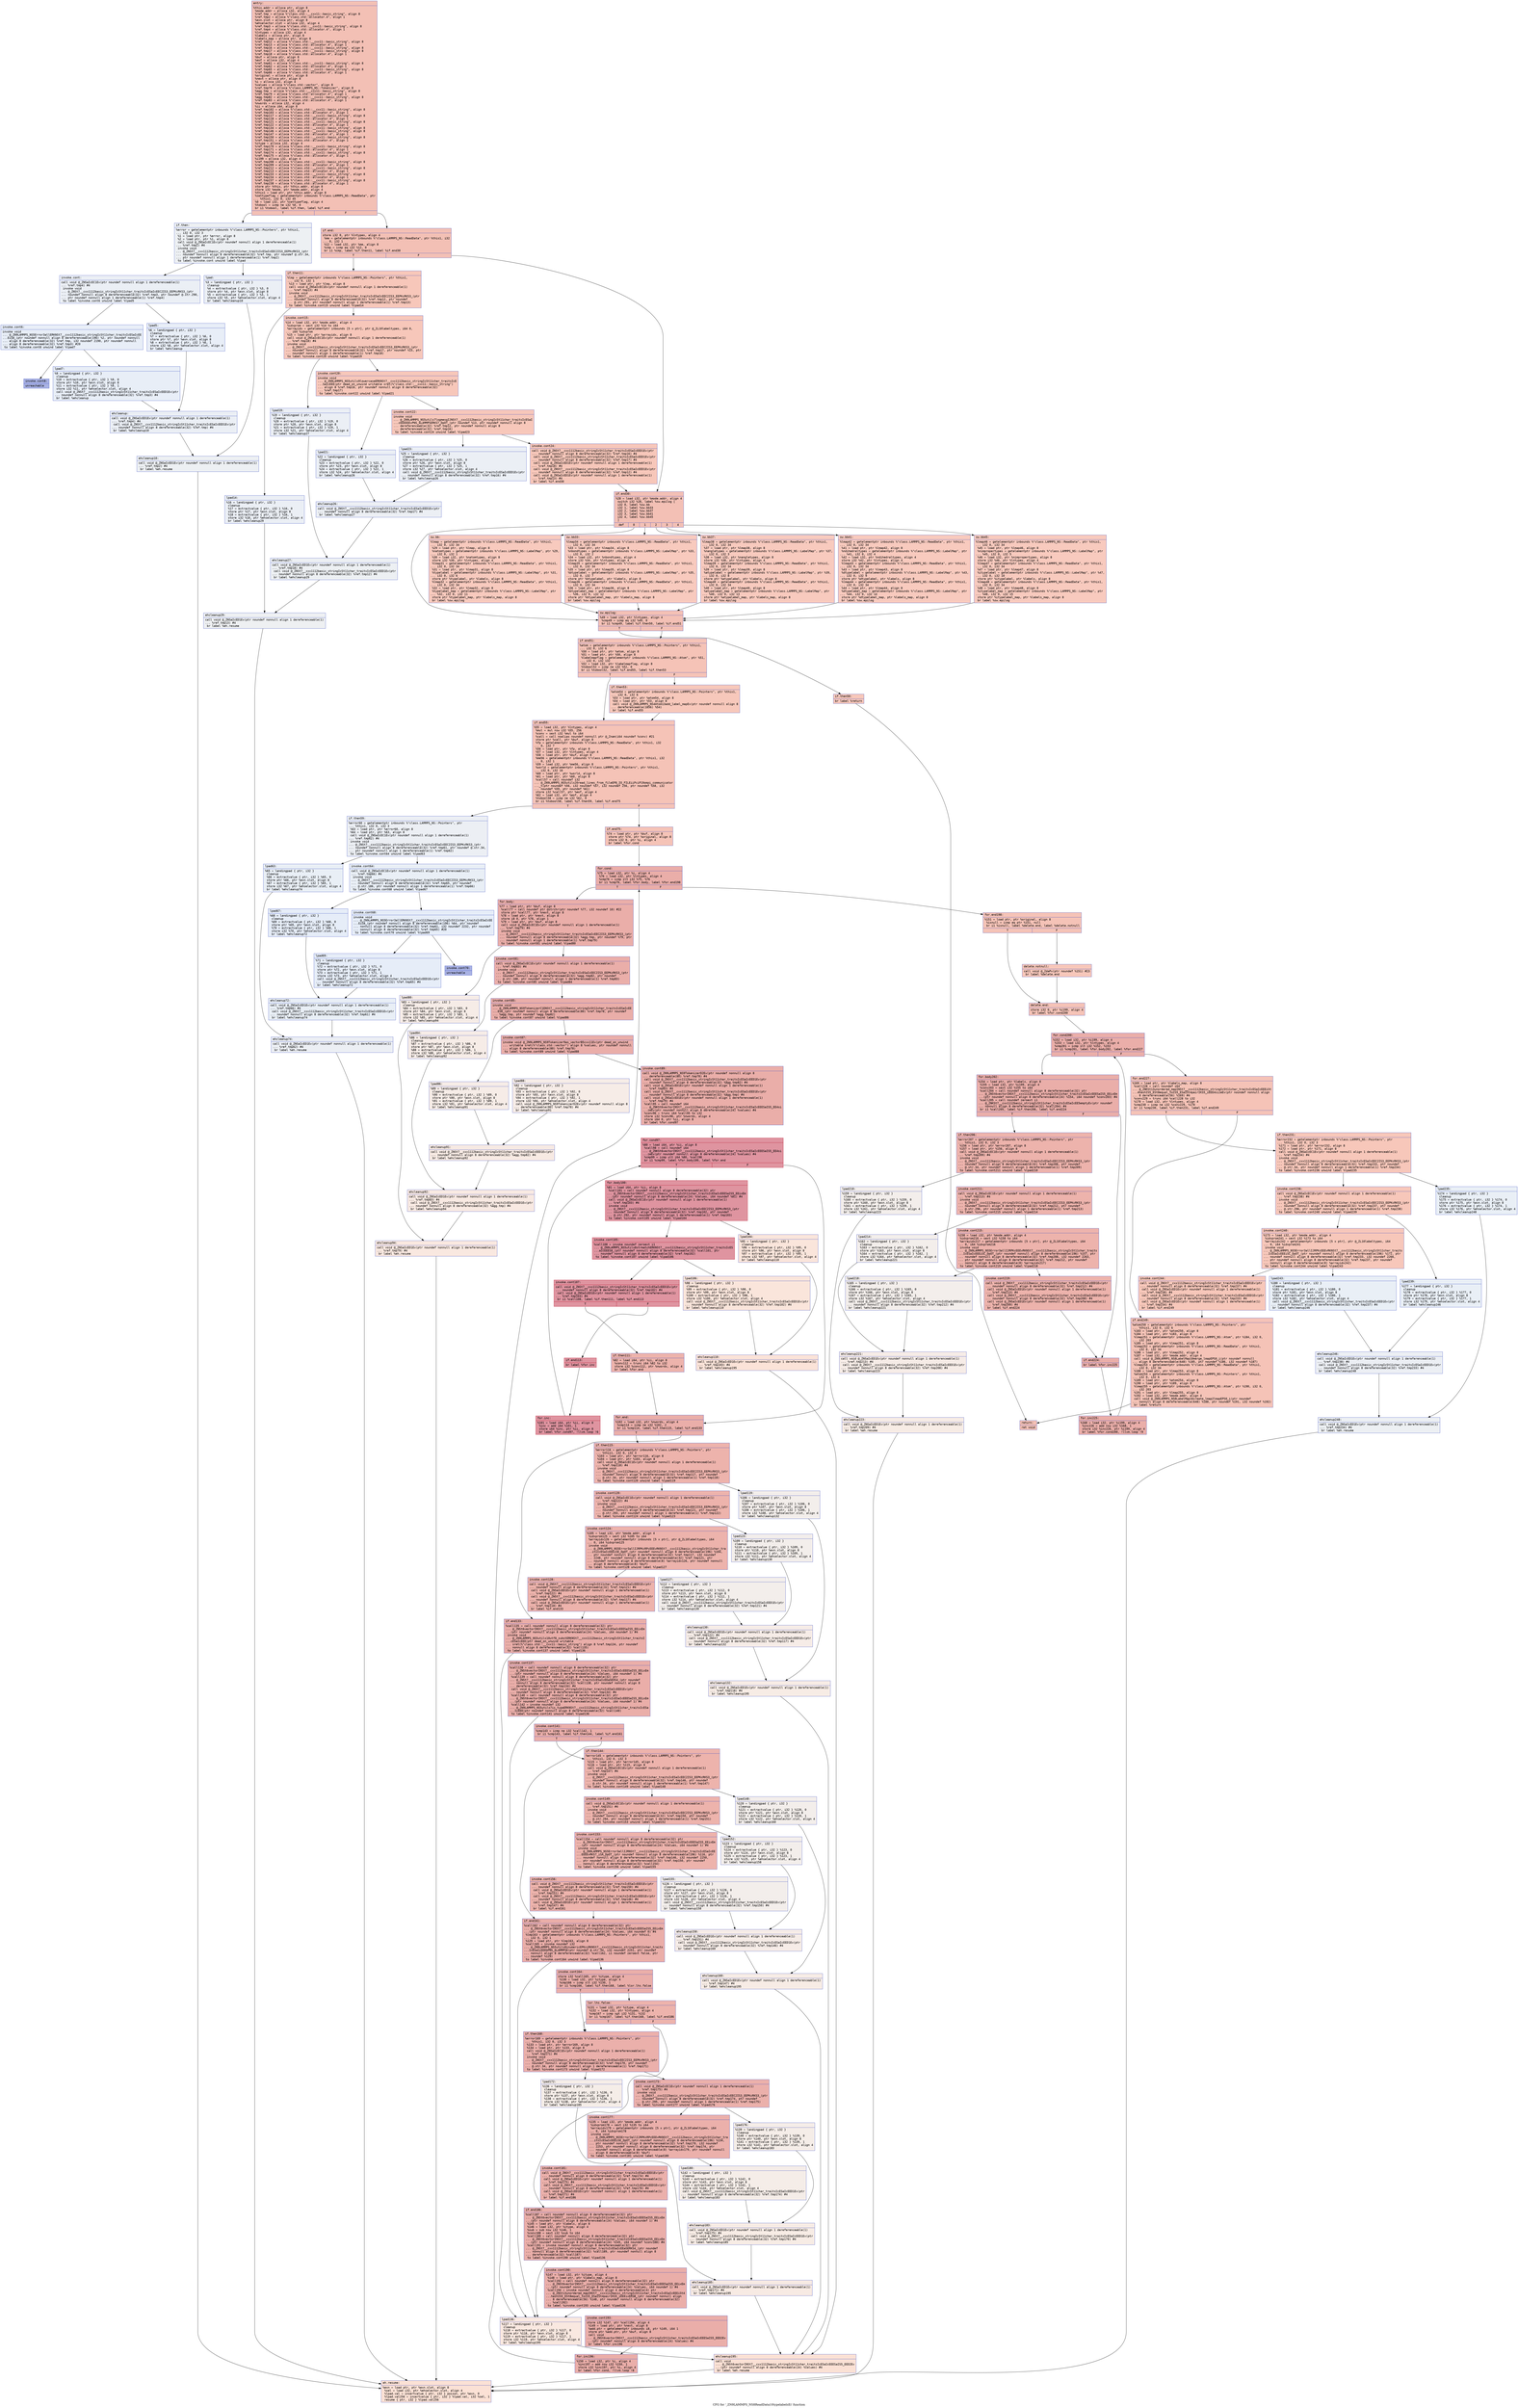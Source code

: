 digraph "CFG for '_ZN9LAMMPS_NS8ReadData10typelabelsEi' function" {
	label="CFG for '_ZN9LAMMPS_NS8ReadData10typelabelsEi' function";

	Node0x55c7e08f0400 [shape=record,color="#3d50c3ff", style=filled, fillcolor="#e5705870" fontname="Courier",label="{entry:\l|  %this.addr = alloca ptr, align 8\l  %mode.addr = alloca i32, align 4\l  %ref.tmp = alloca %\"class.std::__cxx11::basic_string\", align 8\l  %ref.tmp2 = alloca %\"class.std::allocator.4\", align 1\l  %exn.slot = alloca ptr, align 8\l  %ehselector.slot = alloca i32, align 4\l  %ref.tmp3 = alloca %\"class.std::__cxx11::basic_string\", align 8\l  %ref.tmp4 = alloca %\"class.std::allocator.4\", align 1\l  %lntypes = alloca i32, align 4\l  %labels = alloca ptr, align 8\l  %labels_map = alloca ptr, align 8\l  %ref.tmp12 = alloca %\"class.std::__cxx11::basic_string\", align 8\l  %ref.tmp13 = alloca %\"class.std::allocator.4\", align 1\l  %ref.tmp16 = alloca %\"class.std::__cxx11::basic_string\", align 8\l  %ref.tmp17 = alloca %\"class.std::__cxx11::basic_string\", align 8\l  %ref.tmp18 = alloca %\"class.std::allocator.4\", align 1\l  %buf = alloca ptr, align 8\l  %eof = alloca i32, align 4\l  %ref.tmp61 = alloca %\"class.std::__cxx11::basic_string\", align 8\l  %ref.tmp62 = alloca %\"class.std::allocator.4\", align 1\l  %ref.tmp65 = alloca %\"class.std::__cxx11::basic_string\", align 8\l  %ref.tmp66 = alloca %\"class.std::allocator.4\", align 1\l  %original = alloca ptr, align 8\l  %next = alloca ptr, align 8\l  %i = alloca i32, align 4\l  %values = alloca %\"class.std::vector\", align 8\l  %ref.tmp78 = alloca %\"class.LAMMPS_NS::Tokenizer\", align 8\l  %agg.tmp = alloca %\"class.std::__cxx11::basic_string\", align 8\l  %ref.tmp79 = alloca %\"class.std::allocator.4\", align 1\l  %agg.tmp82 = alloca %\"class.std::__cxx11::basic_string\", align 8\l  %ref.tmp83 = alloca %\"class.std::allocator.4\", align 1\l  %nwords = alloca i32, align 4\l  %ii = alloca i64, align 8\l  %ref.tmp102 = alloca %\"class.std::__cxx11::basic_string\", align 8\l  %ref.tmp103 = alloca %\"class.std::allocator.4\", align 1\l  %ref.tmp117 = alloca %\"class.std::__cxx11::basic_string\", align 8\l  %ref.tmp118 = alloca %\"class.std::allocator.4\", align 1\l  %ref.tmp121 = alloca %\"class.std::__cxx11::basic_string\", align 8\l  %ref.tmp122 = alloca %\"class.std::allocator.4\", align 1\l  %ref.tmp134 = alloca %\"class.std::__cxx11::basic_string\", align 8\l  %ref.tmp146 = alloca %\"class.std::__cxx11::basic_string\", align 8\l  %ref.tmp147 = alloca %\"class.std::allocator.4\", align 1\l  %ref.tmp150 = alloca %\"class.std::__cxx11::basic_string\", align 8\l  %ref.tmp151 = alloca %\"class.std::allocator.4\", align 1\l  %itype = alloca i32, align 4\l  %ref.tmp170 = alloca %\"class.std::__cxx11::basic_string\", align 8\l  %ref.tmp171 = alloca %\"class.std::allocator.4\", align 1\l  %ref.tmp174 = alloca %\"class.std::__cxx11::basic_string\", align 8\l  %ref.tmp175 = alloca %\"class.std::allocator.4\", align 1\l  %i199 = alloca i32, align 4\l  %ref.tmp208 = alloca %\"class.std::__cxx11::basic_string\", align 8\l  %ref.tmp209 = alloca %\"class.std::allocator.4\", align 1\l  %ref.tmp212 = alloca %\"class.std::__cxx11::basic_string\", align 8\l  %ref.tmp213 = alloca %\"class.std::allocator.4\", align 1\l  %ref.tmp233 = alloca %\"class.std::__cxx11::basic_string\", align 8\l  %ref.tmp234 = alloca %\"class.std::allocator.4\", align 1\l  %ref.tmp237 = alloca %\"class.std::__cxx11::basic_string\", align 8\l  %ref.tmp238 = alloca %\"class.std::allocator.4\", align 1\l  store ptr %this, ptr %this.addr, align 8\l  store i32 %mode, ptr %mode.addr, align 4\l  %this1 = load ptr, ptr %this.addr, align 8\l  %settypeflag = getelementptr inbounds %\"class.LAMMPS_NS::ReadData\", ptr\l... %this1, i32 0, i32 45\l  %0 = load i32, ptr %settypeflag, align 4\l  %tobool = icmp ne i32 %0, 0\l  br i1 %tobool, label %if.then, label %if.end\l|{<s0>T|<s1>F}}"];
	Node0x55c7e08f0400:s0 -> Node0x55c7e08f7660[tooltip="entry -> if.then\nProbability 0.00%" ];
	Node0x55c7e08f0400:s1 -> Node0x55c7e08f76d0[tooltip="entry -> if.end\nProbability 100.00%" ];
	Node0x55c7e08f7660 [shape=record,color="#3d50c3ff", style=filled, fillcolor="#d6dce470" fontname="Courier",label="{if.then:\l|  %error = getelementptr inbounds %\"class.LAMMPS_NS::Pointers\", ptr %this1,\l... i32 0, i32 3\l  %1 = load ptr, ptr %error, align 8\l  %2 = load ptr, ptr %1, align 8\l  call void @_ZNSaIcEC1Ev(ptr noundef nonnull align 1 dereferenceable(1)\l... %ref.tmp2) #4\l  invoke void\l... @_ZNSt7__cxx1112basic_stringIcSt11char_traitsIcESaIcEEC2IS3_EEPKcRKS3_(ptr\l... noundef nonnull align 8 dereferenceable(32) %ref.tmp, ptr noundef @.str.34,\l... ptr noundef nonnull align 1 dereferenceable(1) %ref.tmp2)\l          to label %invoke.cont unwind label %lpad\l}"];
	Node0x55c7e08f7660 -> Node0x55c7e08f7b50[tooltip="if.then -> invoke.cont\nProbability 50.00%" ];
	Node0x55c7e08f7660 -> Node0x55c7e08f7bd0[tooltip="if.then -> lpad\nProbability 50.00%" ];
	Node0x55c7e08f7b50 [shape=record,color="#3d50c3ff", style=filled, fillcolor="#d1dae970" fontname="Courier",label="{invoke.cont:\l|  call void @_ZNSaIcEC1Ev(ptr noundef nonnull align 1 dereferenceable(1)\l... %ref.tmp4) #4\l  invoke void\l... @_ZNSt7__cxx1112basic_stringIcSt11char_traitsIcESaIcEEC2IS3_EEPKcRKS3_(ptr\l... noundef nonnull align 8 dereferenceable(32) %ref.tmp3, ptr noundef @.str.290,\l... ptr noundef nonnull align 1 dereferenceable(1) %ref.tmp4)\l          to label %invoke.cont6 unwind label %lpad5\l}"];
	Node0x55c7e08f7b50 -> Node0x55c7e08f7ef0[tooltip="invoke.cont -> invoke.cont6\nProbability 50.00%" ];
	Node0x55c7e08f7b50 -> Node0x55c7e08f7f40[tooltip="invoke.cont -> lpad5\nProbability 50.00%" ];
	Node0x55c7e08f7ef0 [shape=record,color="#3d50c3ff", style=filled, fillcolor="#cbd8ee70" fontname="Courier",label="{invoke.cont6:\l|  invoke void\l... @_ZN9LAMMPS_NS5Error3allERKNSt7__cxx1112basic_stringIcSt11char_traitsIcESaIcEE\l...EiS8_(ptr noundef nonnull align 8 dereferenceable(196) %2, ptr noundef nonnull\l... align 8 dereferenceable(32) %ref.tmp, i32 noundef 2190, ptr noundef nonnull\l... align 8 dereferenceable(32) %ref.tmp3) #20\l          to label %invoke.cont8 unwind label %lpad7\l}"];
	Node0x55c7e08f7ef0 -> Node0x55c7e08f7ea0[tooltip="invoke.cont6 -> invoke.cont8\nProbability 0.00%" ];
	Node0x55c7e08f7ef0 -> Node0x55c7e08f81a0[tooltip="invoke.cont6 -> lpad7\nProbability 100.00%" ];
	Node0x55c7e08f7ea0 [shape=record,color="#3d50c3ff", style=filled, fillcolor="#3d50c370" fontname="Courier",label="{invoke.cont8:\l|  unreachable\l}"];
	Node0x55c7e08f7bd0 [shape=record,color="#3d50c3ff", style=filled, fillcolor="#d1dae970" fontname="Courier",label="{lpad:\l|  %3 = landingpad \{ ptr, i32 \}\l          cleanup\l  %4 = extractvalue \{ ptr, i32 \} %3, 0\l  store ptr %4, ptr %exn.slot, align 8\l  %5 = extractvalue \{ ptr, i32 \} %3, 1\l  store i32 %5, ptr %ehselector.slot, align 4\l  br label %ehcleanup10\l}"];
	Node0x55c7e08f7bd0 -> Node0x55c7e08f8700[tooltip="lpad -> ehcleanup10\nProbability 100.00%" ];
	Node0x55c7e08f7f40 [shape=record,color="#3d50c3ff", style=filled, fillcolor="#cbd8ee70" fontname="Courier",label="{lpad5:\l|  %6 = landingpad \{ ptr, i32 \}\l          cleanup\l  %7 = extractvalue \{ ptr, i32 \} %6, 0\l  store ptr %7, ptr %exn.slot, align 8\l  %8 = extractvalue \{ ptr, i32 \} %6, 1\l  store i32 %8, ptr %ehselector.slot, align 4\l  br label %ehcleanup\l}"];
	Node0x55c7e08f7f40 -> Node0x55c7e08f8a50[tooltip="lpad5 -> ehcleanup\nProbability 100.00%" ];
	Node0x55c7e08f81a0 [shape=record,color="#3d50c3ff", style=filled, fillcolor="#cbd8ee70" fontname="Courier",label="{lpad7:\l|  %9 = landingpad \{ ptr, i32 \}\l          cleanup\l  %10 = extractvalue \{ ptr, i32 \} %9, 0\l  store ptr %10, ptr %exn.slot, align 8\l  %11 = extractvalue \{ ptr, i32 \} %9, 1\l  store i32 %11, ptr %ehselector.slot, align 4\l  call void @_ZNSt7__cxx1112basic_stringIcSt11char_traitsIcESaIcEED1Ev(ptr\l... noundef nonnull align 8 dereferenceable(32) %ref.tmp3) #4\l  br label %ehcleanup\l}"];
	Node0x55c7e08f81a0 -> Node0x55c7e08f8a50[tooltip="lpad7 -> ehcleanup\nProbability 100.00%" ];
	Node0x55c7e08f8a50 [shape=record,color="#3d50c3ff", style=filled, fillcolor="#d1dae970" fontname="Courier",label="{ehcleanup:\l|  call void @_ZNSaIcED1Ev(ptr noundef nonnull align 1 dereferenceable(1)\l... %ref.tmp4) #4\l  call void @_ZNSt7__cxx1112basic_stringIcSt11char_traitsIcESaIcEED1Ev(ptr\l... noundef nonnull align 8 dereferenceable(32) %ref.tmp) #4\l  br label %ehcleanup10\l}"];
	Node0x55c7e08f8a50 -> Node0x55c7e08f8700[tooltip="ehcleanup -> ehcleanup10\nProbability 100.00%" ];
	Node0x55c7e08f8700 [shape=record,color="#3d50c3ff", style=filled, fillcolor="#d6dce470" fontname="Courier",label="{ehcleanup10:\l|  call void @_ZNSaIcED1Ev(ptr noundef nonnull align 1 dereferenceable(1)\l... %ref.tmp2) #4\l  br label %eh.resume\l}"];
	Node0x55c7e08f8700 -> Node0x55c7e08f9300[tooltip="ehcleanup10 -> eh.resume\nProbability 100.00%" ];
	Node0x55c7e08f76d0 [shape=record,color="#3d50c3ff", style=filled, fillcolor="#e5705870" fontname="Courier",label="{if.end:\l|  store i32 0, ptr %lntypes, align 4\l  %me = getelementptr inbounds %\"class.LAMMPS_NS::ReadData\", ptr %this1, i32\l... 0, i32 1\l  %12 = load i32, ptr %me, align 8\l  %cmp = icmp eq i32 %12, 0\l  br i1 %cmp, label %if.then11, label %if.end30\l|{<s0>T|<s1>F}}"];
	Node0x55c7e08f76d0:s0 -> Node0x55c7e08f9650[tooltip="if.end -> if.then11\nProbability 37.50%" ];
	Node0x55c7e08f76d0:s1 -> Node0x55c7e08f96d0[tooltip="if.end -> if.end30\nProbability 62.50%" ];
	Node0x55c7e08f9650 [shape=record,color="#3d50c3ff", style=filled, fillcolor="#ec7f6370" fontname="Courier",label="{if.then11:\l|  %lmp = getelementptr inbounds %\"class.LAMMPS_NS::Pointers\", ptr %this1,\l... i32 0, i32 1\l  %13 = load ptr, ptr %lmp, align 8\l  call void @_ZNSaIcEC1Ev(ptr noundef nonnull align 1 dereferenceable(1)\l... %ref.tmp13) #4\l  invoke void\l... @_ZNSt7__cxx1112basic_stringIcSt11char_traitsIcESaIcEEC2IS3_EEPKcRKS3_(ptr\l... noundef nonnull align 8 dereferenceable(32) %ref.tmp12, ptr noundef\l... @.str.291, ptr noundef nonnull align 1 dereferenceable(1) %ref.tmp13)\l          to label %invoke.cont15 unwind label %lpad14\l}"];
	Node0x55c7e08f9650 -> Node0x55c7e08f9ae0[tooltip="if.then11 -> invoke.cont15\nProbability 100.00%" ];
	Node0x55c7e08f9650 -> Node0x55c7e08f9b60[tooltip="if.then11 -> lpad14\nProbability 0.00%" ];
	Node0x55c7e08f9ae0 [shape=record,color="#3d50c3ff", style=filled, fillcolor="#ec7f6370" fontname="Courier",label="{invoke.cont15:\l|  %14 = load i32, ptr %mode.addr, align 4\l  %idxprom = sext i32 %14 to i64\l  %arrayidx = getelementptr inbounds [5 x ptr], ptr @_ZL10labeltypes, i64 0,\l... i64 %idxprom\l  %15 = load ptr, ptr %arrayidx, align 8\l  call void @_ZNSaIcEC1Ev(ptr noundef nonnull align 1 dereferenceable(1)\l... %ref.tmp18) #4\l  invoke void\l... @_ZNSt7__cxx1112basic_stringIcSt11char_traitsIcESaIcEEC2IS3_EEPKcRKS3_(ptr\l... noundef nonnull align 8 dereferenceable(32) %ref.tmp17, ptr noundef %15, ptr\l... noundef nonnull align 1 dereferenceable(1) %ref.tmp18)\l          to label %invoke.cont20 unwind label %lpad19\l}"];
	Node0x55c7e08f9ae0 -> Node0x55c7e08fa0d0[tooltip="invoke.cont15 -> invoke.cont20\nProbability 100.00%" ];
	Node0x55c7e08f9ae0 -> Node0x55c7e08fa150[tooltip="invoke.cont15 -> lpad19\nProbability 0.00%" ];
	Node0x55c7e08fa0d0 [shape=record,color="#3d50c3ff", style=filled, fillcolor="#ec7f6370" fontname="Courier",label="{invoke.cont20:\l|  invoke void\l... @_ZN9LAMMPS_NS5utils9lowercaseERKNSt7__cxx1112basic_stringIcSt11char_traitsIcE\l...SaIcEEE(ptr dead_on_unwind writable sret(%\"class.std::__cxx11::basic_string\")\l... align 8 %ref.tmp16, ptr noundef nonnull align 8 dereferenceable(32)\l... %ref.tmp17)\l          to label %invoke.cont22 unwind label %lpad21\l}"];
	Node0x55c7e08fa0d0 -> Node0x55c7e08fa080[tooltip="invoke.cont20 -> invoke.cont22\nProbability 100.00%" ];
	Node0x55c7e08fa0d0 -> Node0x55c7e08fa440[tooltip="invoke.cont20 -> lpad21\nProbability 0.00%" ];
	Node0x55c7e08fa080 [shape=record,color="#3d50c3ff", style=filled, fillcolor="#ec7f6370" fontname="Courier",label="{invoke.cont22:\l|  invoke void\l... @_ZN9LAMMPS_NS5utils7logmesgIJNSt7__cxx1112basic_stringIcSt11char_traitsIcESaI\l...cEEEEEEvPNS_6LAMMPSERKS7_DpOT_(ptr noundef %13, ptr noundef nonnull align 8\l... dereferenceable(32) %ref.tmp12, ptr noundef nonnull align 8\l... dereferenceable(32) %ref.tmp16)\l          to label %invoke.cont24 unwind label %lpad23\l}"];
	Node0x55c7e08fa080 -> Node0x55c7e08fa820[tooltip="invoke.cont22 -> invoke.cont24\nProbability 100.00%" ];
	Node0x55c7e08fa080 -> Node0x55c7e08fa8a0[tooltip="invoke.cont22 -> lpad23\nProbability 0.00%" ];
	Node0x55c7e08fa820 [shape=record,color="#3d50c3ff", style=filled, fillcolor="#ec7f6370" fontname="Courier",label="{invoke.cont24:\l|  call void @_ZNSt7__cxx1112basic_stringIcSt11char_traitsIcESaIcEED1Ev(ptr\l... noundef nonnull align 8 dereferenceable(32) %ref.tmp16) #4\l  call void @_ZNSt7__cxx1112basic_stringIcSt11char_traitsIcESaIcEED1Ev(ptr\l... noundef nonnull align 8 dereferenceable(32) %ref.tmp17) #4\l  call void @_ZNSaIcED1Ev(ptr noundef nonnull align 1 dereferenceable(1)\l... %ref.tmp18) #4\l  call void @_ZNSt7__cxx1112basic_stringIcSt11char_traitsIcESaIcEED1Ev(ptr\l... noundef nonnull align 8 dereferenceable(32) %ref.tmp12) #4\l  call void @_ZNSaIcED1Ev(ptr noundef nonnull align 1 dereferenceable(1)\l... %ref.tmp13) #4\l  br label %if.end30\l}"];
	Node0x55c7e08fa820 -> Node0x55c7e08f96d0[tooltip="invoke.cont24 -> if.end30\nProbability 100.00%" ];
	Node0x55c7e08f9b60 [shape=record,color="#3d50c3ff", style=filled, fillcolor="#d1dae970" fontname="Courier",label="{lpad14:\l|  %16 = landingpad \{ ptr, i32 \}\l          cleanup\l  %17 = extractvalue \{ ptr, i32 \} %16, 0\l  store ptr %17, ptr %exn.slot, align 8\l  %18 = extractvalue \{ ptr, i32 \} %16, 1\l  store i32 %18, ptr %ehselector.slot, align 4\l  br label %ehcleanup29\l}"];
	Node0x55c7e08f9b60 -> Node0x55c7e08fb410[tooltip="lpad14 -> ehcleanup29\nProbability 100.00%" ];
	Node0x55c7e08fa150 [shape=record,color="#3d50c3ff", style=filled, fillcolor="#d1dae970" fontname="Courier",label="{lpad19:\l|  %19 = landingpad \{ ptr, i32 \}\l          cleanup\l  %20 = extractvalue \{ ptr, i32 \} %19, 0\l  store ptr %20, ptr %exn.slot, align 8\l  %21 = extractvalue \{ ptr, i32 \} %19, 1\l  store i32 %21, ptr %ehselector.slot, align 4\l  br label %ehcleanup27\l}"];
	Node0x55c7e08fa150 -> Node0x55c7e08fb780[tooltip="lpad19 -> ehcleanup27\nProbability 100.00%" ];
	Node0x55c7e08fa440 [shape=record,color="#3d50c3ff", style=filled, fillcolor="#d1dae970" fontname="Courier",label="{lpad21:\l|  %22 = landingpad \{ ptr, i32 \}\l          cleanup\l  %23 = extractvalue \{ ptr, i32 \} %22, 0\l  store ptr %23, ptr %exn.slot, align 8\l  %24 = extractvalue \{ ptr, i32 \} %22, 1\l  store i32 %24, ptr %ehselector.slot, align 4\l  br label %ehcleanup26\l}"];
	Node0x55c7e08fa440 -> Node0x55c7e08fbb50[tooltip="lpad21 -> ehcleanup26\nProbability 100.00%" ];
	Node0x55c7e08fa8a0 [shape=record,color="#3d50c3ff", style=filled, fillcolor="#d1dae970" fontname="Courier",label="{lpad23:\l|  %25 = landingpad \{ ptr, i32 \}\l          cleanup\l  %26 = extractvalue \{ ptr, i32 \} %25, 0\l  store ptr %26, ptr %exn.slot, align 8\l  %27 = extractvalue \{ ptr, i32 \} %25, 1\l  store i32 %27, ptr %ehselector.slot, align 4\l  call void @_ZNSt7__cxx1112basic_stringIcSt11char_traitsIcESaIcEED1Ev(ptr\l... noundef nonnull align 8 dereferenceable(32) %ref.tmp16) #4\l  br label %ehcleanup26\l}"];
	Node0x55c7e08fa8a0 -> Node0x55c7e08fbb50[tooltip="lpad23 -> ehcleanup26\nProbability 100.00%" ];
	Node0x55c7e08fbb50 [shape=record,color="#3d50c3ff", style=filled, fillcolor="#d4dbe670" fontname="Courier",label="{ehcleanup26:\l|  call void @_ZNSt7__cxx1112basic_stringIcSt11char_traitsIcESaIcEED1Ev(ptr\l... noundef nonnull align 8 dereferenceable(32) %ref.tmp17) #4\l  br label %ehcleanup27\l}"];
	Node0x55c7e08fbb50 -> Node0x55c7e08fb780[tooltip="ehcleanup26 -> ehcleanup27\nProbability 100.00%" ];
	Node0x55c7e08fb780 [shape=record,color="#3d50c3ff", style=filled, fillcolor="#d6dce470" fontname="Courier",label="{ehcleanup27:\l|  call void @_ZNSaIcED1Ev(ptr noundef nonnull align 1 dereferenceable(1)\l... %ref.tmp18) #4\l  call void @_ZNSt7__cxx1112basic_stringIcSt11char_traitsIcESaIcEED1Ev(ptr\l... noundef nonnull align 8 dereferenceable(32) %ref.tmp12) #4\l  br label %ehcleanup29\l}"];
	Node0x55c7e08fb780 -> Node0x55c7e08fb410[tooltip="ehcleanup27 -> ehcleanup29\nProbability 100.00%" ];
	Node0x55c7e08fb410 [shape=record,color="#3d50c3ff", style=filled, fillcolor="#d9dce170" fontname="Courier",label="{ehcleanup29:\l|  call void @_ZNSaIcED1Ev(ptr noundef nonnull align 1 dereferenceable(1)\l... %ref.tmp13) #4\l  br label %eh.resume\l}"];
	Node0x55c7e08fb410 -> Node0x55c7e08f9300[tooltip="ehcleanup29 -> eh.resume\nProbability 100.00%" ];
	Node0x55c7e08f96d0 [shape=record,color="#3d50c3ff", style=filled, fillcolor="#e5705870" fontname="Courier",label="{if.end30:\l|  %28 = load i32, ptr %mode.addr, align 4\l  switch i32 %28, label %sw.epilog [\l    i32 0, label %sw.bb\l    i32 1, label %sw.bb33\l    i32 2, label %sw.bb37\l    i32 3, label %sw.bb41\l    i32 4, label %sw.bb45\l  ]\l|{<s0>def|<s1>0|<s2>1|<s3>2|<s4>3|<s5>4}}"];
	Node0x55c7e08f96d0:s0 -> Node0x55c7e08fc650[tooltip="if.end30 -> sw.epilog\nProbability 16.67%" ];
	Node0x55c7e08f96d0:s1 -> Node0x55c7e08fc6a0[tooltip="if.end30 -> sw.bb\nProbability 16.67%" ];
	Node0x55c7e08f96d0:s2 -> Node0x55c7e08fc6f0[tooltip="if.end30 -> sw.bb33\nProbability 16.67%" ];
	Node0x55c7e08f96d0:s3 -> Node0x55c7e08f6780[tooltip="if.end30 -> sw.bb37\nProbability 16.67%" ];
	Node0x55c7e08f96d0:s4 -> Node0x55c7e08f67f0[tooltip="if.end30 -> sw.bb41\nProbability 16.67%" ];
	Node0x55c7e08f96d0:s5 -> Node0x55c7e08f68c0[tooltip="if.end30 -> sw.bb45\nProbability 16.67%" ];
	Node0x55c7e08fc6a0 [shape=record,color="#3d50c3ff", style=filled, fillcolor="#ef886b70" fontname="Courier",label="{sw.bb:\l|  %lmap = getelementptr inbounds %\"class.LAMMPS_NS::ReadData\", ptr %this1,\l... i32 0, i32 34\l  %29 = load ptr, ptr %lmap, align 8\l  %natomtypes = getelementptr inbounds %\"class.LAMMPS_NS::LabelMap\", ptr %29,\l... i32 0, i32 1\l  %30 = load i32, ptr %natomtypes, align 8\l  store i32 %30, ptr %lntypes, align 4\l  %lmap31 = getelementptr inbounds %\"class.LAMMPS_NS::ReadData\", ptr %this1,\l... i32 0, i32 34\l  %31 = load ptr, ptr %lmap31, align 8\l  %typelabel = getelementptr inbounds %\"class.LAMMPS_NS::LabelMap\", ptr %31,\l... i32 0, i32 6\l  store ptr %typelabel, ptr %labels, align 8\l  %lmap32 = getelementptr inbounds %\"class.LAMMPS_NS::ReadData\", ptr %this1,\l... i32 0, i32 34\l  %32 = load ptr, ptr %lmap32, align 8\l  %typelabel_map = getelementptr inbounds %\"class.LAMMPS_NS::LabelMap\", ptr\l... %32, i32 0, i32 11\l  store ptr %typelabel_map, ptr %labels_map, align 8\l  br label %sw.epilog\l}"];
	Node0x55c7e08fc6a0 -> Node0x55c7e08fc650[tooltip="sw.bb -> sw.epilog\nProbability 100.00%" ];
	Node0x55c7e08fc6f0 [shape=record,color="#3d50c3ff", style=filled, fillcolor="#ef886b70" fontname="Courier",label="{sw.bb33:\l|  %lmap34 = getelementptr inbounds %\"class.LAMMPS_NS::ReadData\", ptr %this1,\l... i32 0, i32 34\l  %33 = load ptr, ptr %lmap34, align 8\l  %nbondtypes = getelementptr inbounds %\"class.LAMMPS_NS::LabelMap\", ptr %33,\l... i32 0, i32 2\l  %34 = load i32, ptr %nbondtypes, align 4\l  store i32 %34, ptr %lntypes, align 4\l  %lmap35 = getelementptr inbounds %\"class.LAMMPS_NS::ReadData\", ptr %this1,\l... i32 0, i32 34\l  %35 = load ptr, ptr %lmap35, align 8\l  %btypelabel = getelementptr inbounds %\"class.LAMMPS_NS::LabelMap\", ptr %35,\l... i32 0, i32 7\l  store ptr %btypelabel, ptr %labels, align 8\l  %lmap36 = getelementptr inbounds %\"class.LAMMPS_NS::ReadData\", ptr %this1,\l... i32 0, i32 34\l  %36 = load ptr, ptr %lmap36, align 8\l  %btypelabel_map = getelementptr inbounds %\"class.LAMMPS_NS::LabelMap\", ptr\l... %36, i32 0, i32 12\l  store ptr %btypelabel_map, ptr %labels_map, align 8\l  br label %sw.epilog\l}"];
	Node0x55c7e08fc6f0 -> Node0x55c7e08fc650[tooltip="sw.bb33 -> sw.epilog\nProbability 100.00%" ];
	Node0x55c7e08f6780 [shape=record,color="#3d50c3ff", style=filled, fillcolor="#ef886b70" fontname="Courier",label="{sw.bb37:\l|  %lmap38 = getelementptr inbounds %\"class.LAMMPS_NS::ReadData\", ptr %this1,\l... i32 0, i32 34\l  %37 = load ptr, ptr %lmap38, align 8\l  %nangletypes = getelementptr inbounds %\"class.LAMMPS_NS::LabelMap\", ptr %37,\l... i32 0, i32 3\l  %38 = load i32, ptr %nangletypes, align 8\l  store i32 %38, ptr %lntypes, align 4\l  %lmap39 = getelementptr inbounds %\"class.LAMMPS_NS::ReadData\", ptr %this1,\l... i32 0, i32 34\l  %39 = load ptr, ptr %lmap39, align 8\l  %atypelabel = getelementptr inbounds %\"class.LAMMPS_NS::LabelMap\", ptr %39,\l... i32 0, i32 8\l  store ptr %atypelabel, ptr %labels, align 8\l  %lmap40 = getelementptr inbounds %\"class.LAMMPS_NS::ReadData\", ptr %this1,\l... i32 0, i32 34\l  %40 = load ptr, ptr %lmap40, align 8\l  %atypelabel_map = getelementptr inbounds %\"class.LAMMPS_NS::LabelMap\", ptr\l... %40, i32 0, i32 13\l  store ptr %atypelabel_map, ptr %labels_map, align 8\l  br label %sw.epilog\l}"];
	Node0x55c7e08f6780 -> Node0x55c7e08fc650[tooltip="sw.bb37 -> sw.epilog\nProbability 100.00%" ];
	Node0x55c7e08f67f0 [shape=record,color="#3d50c3ff", style=filled, fillcolor="#ef886b70" fontname="Courier",label="{sw.bb41:\l|  %lmap42 = getelementptr inbounds %\"class.LAMMPS_NS::ReadData\", ptr %this1,\l... i32 0, i32 34\l  %41 = load ptr, ptr %lmap42, align 8\l  %ndihedraltypes = getelementptr inbounds %\"class.LAMMPS_NS::LabelMap\", ptr\l... %41, i32 0, i32 4\l  %42 = load i32, ptr %ndihedraltypes, align 4\l  store i32 %42, ptr %lntypes, align 4\l  %lmap43 = getelementptr inbounds %\"class.LAMMPS_NS::ReadData\", ptr %this1,\l... i32 0, i32 34\l  %43 = load ptr, ptr %lmap43, align 8\l  %dtypelabel = getelementptr inbounds %\"class.LAMMPS_NS::LabelMap\", ptr %43,\l... i32 0, i32 9\l  store ptr %dtypelabel, ptr %labels, align 8\l  %lmap44 = getelementptr inbounds %\"class.LAMMPS_NS::ReadData\", ptr %this1,\l... i32 0, i32 34\l  %44 = load ptr, ptr %lmap44, align 8\l  %dtypelabel_map = getelementptr inbounds %\"class.LAMMPS_NS::LabelMap\", ptr\l... %44, i32 0, i32 14\l  store ptr %dtypelabel_map, ptr %labels_map, align 8\l  br label %sw.epilog\l}"];
	Node0x55c7e08f67f0 -> Node0x55c7e08fc650[tooltip="sw.bb41 -> sw.epilog\nProbability 100.00%" ];
	Node0x55c7e08f68c0 [shape=record,color="#3d50c3ff", style=filled, fillcolor="#ef886b70" fontname="Courier",label="{sw.bb45:\l|  %lmap46 = getelementptr inbounds %\"class.LAMMPS_NS::ReadData\", ptr %this1,\l... i32 0, i32 34\l  %45 = load ptr, ptr %lmap46, align 8\l  %nimpropertypes = getelementptr inbounds %\"class.LAMMPS_NS::LabelMap\", ptr\l... %45, i32 0, i32 5\l  %46 = load i32, ptr %nimpropertypes, align 8\l  store i32 %46, ptr %lntypes, align 4\l  %lmap47 = getelementptr inbounds %\"class.LAMMPS_NS::ReadData\", ptr %this1,\l... i32 0, i32 34\l  %47 = load ptr, ptr %lmap47, align 8\l  %itypelabel = getelementptr inbounds %\"class.LAMMPS_NS::LabelMap\", ptr %47,\l... i32 0, i32 10\l  store ptr %itypelabel, ptr %labels, align 8\l  %lmap48 = getelementptr inbounds %\"class.LAMMPS_NS::ReadData\", ptr %this1,\l... i32 0, i32 34\l  %48 = load ptr, ptr %lmap48, align 8\l  %itypelabel_map = getelementptr inbounds %\"class.LAMMPS_NS::LabelMap\", ptr\l... %48, i32 0, i32 15\l  store ptr %itypelabel_map, ptr %labels_map, align 8\l  br label %sw.epilog\l}"];
	Node0x55c7e08f68c0 -> Node0x55c7e08fc650[tooltip="sw.bb45 -> sw.epilog\nProbability 100.00%" ];
	Node0x55c7e08fc650 [shape=record,color="#3d50c3ff", style=filled, fillcolor="#e5705870" fontname="Courier",label="{sw.epilog:\l|  %49 = load i32, ptr %lntypes, align 4\l  %cmp49 = icmp eq i32 %49, 0\l  br i1 %cmp49, label %if.then50, label %if.end51\l|{<s0>T|<s1>F}}"];
	Node0x55c7e08fc650:s0 -> Node0x55c7e0900b60[tooltip="sw.epilog -> if.then50\nProbability 37.50%" ];
	Node0x55c7e08fc650:s1 -> Node0x55c7e0900be0[tooltip="sw.epilog -> if.end51\nProbability 62.50%" ];
	Node0x55c7e0900b60 [shape=record,color="#3d50c3ff", style=filled, fillcolor="#ec7f6370" fontname="Courier",label="{if.then50:\l|  br label %return\l}"];
	Node0x55c7e0900b60 -> Node0x55c7e0900d10[tooltip="if.then50 -> return\nProbability 100.00%" ];
	Node0x55c7e0900be0 [shape=record,color="#3d50c3ff", style=filled, fillcolor="#e8765c70" fontname="Courier",label="{if.end51:\l|  %atom = getelementptr inbounds %\"class.LAMMPS_NS::Pointers\", ptr %this1,\l... i32 0, i32 6\l  %50 = load ptr, ptr %atom, align 8\l  %51 = load ptr, ptr %50, align 8\l  %labelmapflag = getelementptr inbounds %\"class.LAMMPS_NS::Atom\", ptr %51,\l... i32 0, i32 132\l  %52 = load i32, ptr %labelmapflag, align 8\l  %tobool52 = icmp ne i32 %52, 0\l  br i1 %tobool52, label %if.end55, label %if.then53\l|{<s0>T|<s1>F}}"];
	Node0x55c7e0900be0:s0 -> Node0x55c7e0901200[tooltip="if.end51 -> if.end55\nProbability 62.50%" ];
	Node0x55c7e0900be0:s1 -> Node0x55c7e0901280[tooltip="if.end51 -> if.then53\nProbability 37.50%" ];
	Node0x55c7e0901280 [shape=record,color="#3d50c3ff", style=filled, fillcolor="#ed836670" fontname="Courier",label="{if.then53:\l|  %atom54 = getelementptr inbounds %\"class.LAMMPS_NS::Pointers\", ptr %this1,\l... i32 0, i32 6\l  %53 = load ptr, ptr %atom54, align 8\l  %54 = load ptr, ptr %53, align 8\l  call void @_ZN9LAMMPS_NS4Atom13add_label_mapEv(ptr noundef nonnull align 8\l... dereferenceable(1856) %54)\l  br label %if.end55\l}"];
	Node0x55c7e0901280 -> Node0x55c7e0901200[tooltip="if.then53 -> if.end55\nProbability 100.00%" ];
	Node0x55c7e0901200 [shape=record,color="#3d50c3ff", style=filled, fillcolor="#e8765c70" fontname="Courier",label="{if.end55:\l|  %55 = load i32, ptr %lntypes, align 4\l  %mul = mul nsw i32 %55, 256\l  %conv = sext i32 %mul to i64\l  %call = call noalias noundef nonnull ptr @_Znam(i64 noundef %conv) #21\l  store ptr %call, ptr %buf, align 8\l  %fp = getelementptr inbounds %\"class.LAMMPS_NS::ReadData\", ptr %this1, i32\l... 0, i32 7\l  %56 = load ptr, ptr %fp, align 8\l  %57 = load i32, ptr %lntypes, align 4\l  %58 = load ptr, ptr %buf, align 8\l  %me56 = getelementptr inbounds %\"class.LAMMPS_NS::ReadData\", ptr %this1, i32\l... 0, i32 1\l  %59 = load i32, ptr %me56, align 8\l  %world = getelementptr inbounds %\"class.LAMMPS_NS::Pointers\", ptr %this1,\l... i32 0, i32 16\l  %60 = load ptr, ptr %world, align 8\l  %61 = load ptr, ptr %60, align 8\l  %call57 = call noundef i32\l... @_ZN9LAMMPS_NS5utils20read_lines_from_fileEP8_IO_FILEiiPciP19ompi_communicator\l..._t(ptr noundef %56, i32 noundef %57, i32 noundef 256, ptr noundef %58, i32\l... noundef %59, ptr noundef %61)\l  store i32 %call57, ptr %eof, align 4\l  %62 = load i32, ptr %eof, align 4\l  %tobool58 = icmp ne i32 %62, 0\l  br i1 %tobool58, label %if.then59, label %if.end75\l|{<s0>T|<s1>F}}"];
	Node0x55c7e0901200:s0 -> Node0x55c7e0902480[tooltip="if.end55 -> if.then59\nProbability 0.00%" ];
	Node0x55c7e0901200:s1 -> Node0x55c7e0902500[tooltip="if.end55 -> if.end75\nProbability 100.00%" ];
	Node0x55c7e0902480 [shape=record,color="#3d50c3ff", style=filled, fillcolor="#d4dbe670" fontname="Courier",label="{if.then59:\l|  %error60 = getelementptr inbounds %\"class.LAMMPS_NS::Pointers\", ptr\l... %this1, i32 0, i32 3\l  %63 = load ptr, ptr %error60, align 8\l  %64 = load ptr, ptr %63, align 8\l  call void @_ZNSaIcEC1Ev(ptr noundef nonnull align 1 dereferenceable(1)\l... %ref.tmp62) #4\l  invoke void\l... @_ZNSt7__cxx1112basic_stringIcSt11char_traitsIcESaIcEEC2IS3_EEPKcRKS3_(ptr\l... noundef nonnull align 8 dereferenceable(32) %ref.tmp61, ptr noundef @.str.34,\l... ptr noundef nonnull align 1 dereferenceable(1) %ref.tmp62)\l          to label %invoke.cont64 unwind label %lpad63\l}"];
	Node0x55c7e0902480 -> Node0x55c7e0902970[tooltip="if.then59 -> invoke.cont64\nProbability 50.00%" ];
	Node0x55c7e0902480 -> Node0x55c7e09029f0[tooltip="if.then59 -> lpad63\nProbability 50.00%" ];
	Node0x55c7e0902970 [shape=record,color="#3d50c3ff", style=filled, fillcolor="#cedaeb70" fontname="Courier",label="{invoke.cont64:\l|  call void @_ZNSaIcEC1Ev(ptr noundef nonnull align 1 dereferenceable(1)\l... %ref.tmp66) #4\l  invoke void\l... @_ZNSt7__cxx1112basic_stringIcSt11char_traitsIcESaIcEEC2IS3_EEPKcRKS3_(ptr\l... noundef nonnull align 8 dereferenceable(32) %ref.tmp65, ptr noundef\l... @.str.186, ptr noundef nonnull align 1 dereferenceable(1) %ref.tmp66)\l          to label %invoke.cont68 unwind label %lpad67\l}"];
	Node0x55c7e0902970 -> Node0x55c7e0902d10[tooltip="invoke.cont64 -> invoke.cont68\nProbability 50.00%" ];
	Node0x55c7e0902970 -> Node0x55c7e0902d60[tooltip="invoke.cont64 -> lpad67\nProbability 50.00%" ];
	Node0x55c7e0902d10 [shape=record,color="#3d50c3ff", style=filled, fillcolor="#c7d7f070" fontname="Courier",label="{invoke.cont68:\l|  invoke void\l... @_ZN9LAMMPS_NS5Error3allERKNSt7__cxx1112basic_stringIcSt11char_traitsIcESaIcEE\l...EiS8_(ptr noundef nonnull align 8 dereferenceable(196) %64, ptr noundef\l... nonnull align 8 dereferenceable(32) %ref.tmp61, i32 noundef 2232, ptr noundef\l... nonnull align 8 dereferenceable(32) %ref.tmp65) #20\l          to label %invoke.cont70 unwind label %lpad69\l}"];
	Node0x55c7e0902d10 -> Node0x55c7e0902cc0[tooltip="invoke.cont68 -> invoke.cont70\nProbability 0.00%" ];
	Node0x55c7e0902d10 -> Node0x55c7e0903020[tooltip="invoke.cont68 -> lpad69\nProbability 100.00%" ];
	Node0x55c7e0902cc0 [shape=record,color="#3d50c3ff", style=filled, fillcolor="#3d50c370" fontname="Courier",label="{invoke.cont70:\l|  unreachable\l}"];
	Node0x55c7e09029f0 [shape=record,color="#3d50c3ff", style=filled, fillcolor="#cedaeb70" fontname="Courier",label="{lpad63:\l|  %65 = landingpad \{ ptr, i32 \}\l          cleanup\l  %66 = extractvalue \{ ptr, i32 \} %65, 0\l  store ptr %66, ptr %exn.slot, align 8\l  %67 = extractvalue \{ ptr, i32 \} %65, 1\l  store i32 %67, ptr %ehselector.slot, align 4\l  br label %ehcleanup74\l}"];
	Node0x55c7e09029f0 -> Node0x55c7e09035e0[tooltip="lpad63 -> ehcleanup74\nProbability 100.00%" ];
	Node0x55c7e0902d60 [shape=record,color="#3d50c3ff", style=filled, fillcolor="#c7d7f070" fontname="Courier",label="{lpad67:\l|  %68 = landingpad \{ ptr, i32 \}\l          cleanup\l  %69 = extractvalue \{ ptr, i32 \} %68, 0\l  store ptr %69, ptr %exn.slot, align 8\l  %70 = extractvalue \{ ptr, i32 \} %68, 1\l  store i32 %70, ptr %ehselector.slot, align 4\l  br label %ehcleanup72\l}"];
	Node0x55c7e0902d60 -> Node0x55c7e0903930[tooltip="lpad67 -> ehcleanup72\nProbability 100.00%" ];
	Node0x55c7e0903020 [shape=record,color="#3d50c3ff", style=filled, fillcolor="#c7d7f070" fontname="Courier",label="{lpad69:\l|  %71 = landingpad \{ ptr, i32 \}\l          cleanup\l  %72 = extractvalue \{ ptr, i32 \} %71, 0\l  store ptr %72, ptr %exn.slot, align 8\l  %73 = extractvalue \{ ptr, i32 \} %71, 1\l  store i32 %73, ptr %ehselector.slot, align 4\l  call void @_ZNSt7__cxx1112basic_stringIcSt11char_traitsIcESaIcEED1Ev(ptr\l... noundef nonnull align 8 dereferenceable(32) %ref.tmp65) #4\l  br label %ehcleanup72\l}"];
	Node0x55c7e0903020 -> Node0x55c7e0903930[tooltip="lpad69 -> ehcleanup72\nProbability 100.00%" ];
	Node0x55c7e0903930 [shape=record,color="#3d50c3ff", style=filled, fillcolor="#cedaeb70" fontname="Courier",label="{ehcleanup72:\l|  call void @_ZNSaIcED1Ev(ptr noundef nonnull align 1 dereferenceable(1)\l... %ref.tmp66) #4\l  call void @_ZNSt7__cxx1112basic_stringIcSt11char_traitsIcESaIcEED1Ev(ptr\l... noundef nonnull align 8 dereferenceable(32) %ref.tmp61) #4\l  br label %ehcleanup74\l}"];
	Node0x55c7e0903930 -> Node0x55c7e09035e0[tooltip="ehcleanup72 -> ehcleanup74\nProbability 100.00%" ];
	Node0x55c7e09035e0 [shape=record,color="#3d50c3ff", style=filled, fillcolor="#d4dbe670" fontname="Courier",label="{ehcleanup74:\l|  call void @_ZNSaIcED1Ev(ptr noundef nonnull align 1 dereferenceable(1)\l... %ref.tmp62) #4\l  br label %eh.resume\l}"];
	Node0x55c7e09035e0 -> Node0x55c7e08f9300[tooltip="ehcleanup74 -> eh.resume\nProbability 100.00%" ];
	Node0x55c7e0902500 [shape=record,color="#3d50c3ff", style=filled, fillcolor="#e8765c70" fontname="Courier",label="{if.end75:\l|  %74 = load ptr, ptr %buf, align 8\l  store ptr %74, ptr %original, align 8\l  store i32 0, ptr %i, align 4\l  br label %for.cond\l}"];
	Node0x55c7e0902500 -> Node0x55c7e0904410[tooltip="if.end75 -> for.cond\nProbability 100.00%" ];
	Node0x55c7e0904410 [shape=record,color="#3d50c3ff", style=filled, fillcolor="#d0473d70" fontname="Courier",label="{for.cond:\l|  %75 = load i32, ptr %i, align 4\l  %76 = load i32, ptr %lntypes, align 4\l  %cmp76 = icmp slt i32 %75, %76\l  br i1 %cmp76, label %for.body, label %for.end198\l|{<s0>T|<s1>F}}"];
	Node0x55c7e0904410:s0 -> Node0x55c7e0904660[tooltip="for.cond -> for.body\nProbability 96.88%" ];
	Node0x55c7e0904410:s1 -> Node0x55c7e09046e0[tooltip="for.cond -> for.end198\nProbability 3.12%" ];
	Node0x55c7e0904660 [shape=record,color="#3d50c3ff", style=filled, fillcolor="#d0473d70" fontname="Courier",label="{for.body:\l|  %77 = load ptr, ptr %buf, align 8\l  %call77 = call noundef ptr @strchr(ptr noundef %77, i32 noundef 10) #22\l  store ptr %call77, ptr %next, align 8\l  %78 = load ptr, ptr %next, align 8\l  store i8 0, ptr %78, align 1\l  %79 = load ptr, ptr %buf, align 8\l  call void @_ZNSaIcEC1Ev(ptr noundef nonnull align 1 dereferenceable(1)\l... %ref.tmp79) #4\l  invoke void\l... @_ZNSt7__cxx1112basic_stringIcSt11char_traitsIcESaIcEEC2IS3_EEPKcRKS3_(ptr\l... noundef nonnull align 8 dereferenceable(32) %agg.tmp, ptr noundef %79, ptr\l... noundef nonnull align 1 dereferenceable(1) %ref.tmp79)\l          to label %invoke.cont81 unwind label %lpad80\l}"];
	Node0x55c7e0904660 -> Node0x55c7e0904da0[tooltip="for.body -> invoke.cont81\nProbability 100.00%" ];
	Node0x55c7e0904660 -> Node0x55c7e0904e20[tooltip="for.body -> lpad80\nProbability 0.00%" ];
	Node0x55c7e0904da0 [shape=record,color="#3d50c3ff", style=filled, fillcolor="#d0473d70" fontname="Courier",label="{invoke.cont81:\l|  call void @_ZNSaIcEC1Ev(ptr noundef nonnull align 1 dereferenceable(1)\l... %ref.tmp83) #4\l  invoke void\l... @_ZNSt7__cxx1112basic_stringIcSt11char_traitsIcESaIcEEC2IS3_EEPKcRKS3_(ptr\l... noundef nonnull align 8 dereferenceable(32) %agg.tmp82, ptr noundef\l... @.str.188, ptr noundef nonnull align 1 dereferenceable(1) %ref.tmp83)\l          to label %invoke.cont85 unwind label %lpad84\l}"];
	Node0x55c7e0904da0 -> Node0x55c7e0905140[tooltip="invoke.cont81 -> invoke.cont85\nProbability 100.00%" ];
	Node0x55c7e0904da0 -> Node0x55c7e0905190[tooltip="invoke.cont81 -> lpad84\nProbability 0.00%" ];
	Node0x55c7e0905140 [shape=record,color="#3d50c3ff", style=filled, fillcolor="#d0473d70" fontname="Courier",label="{invoke.cont85:\l|  invoke void\l... @_ZN9LAMMPS_NS9TokenizerC1ENSt7__cxx1112basic_stringIcSt11char_traitsIcESaIcEE\l...ES6_(ptr noundef nonnull align 8 dereferenceable(80) %ref.tmp78, ptr noundef\l... %agg.tmp, ptr noundef %agg.tmp82)\l          to label %invoke.cont87 unwind label %lpad86\l}"];
	Node0x55c7e0905140 -> Node0x55c7e09050f0[tooltip="invoke.cont85 -> invoke.cont87\nProbability 100.00%" ];
	Node0x55c7e0905140 -> Node0x55c7e0905420[tooltip="invoke.cont85 -> lpad86\nProbability 0.00%" ];
	Node0x55c7e09050f0 [shape=record,color="#3d50c3ff", style=filled, fillcolor="#d0473d70" fontname="Courier",label="{invoke.cont87:\l|  invoke void @_ZN9LAMMPS_NS9Tokenizer9as_vectorB5cxx11Ev(ptr dead_on_unwind\l... writable sret(%\"class.std::vector\") align 8 %values, ptr noundef nonnull\l... align 8 dereferenceable(80) %ref.tmp78)\l          to label %invoke.cont89 unwind label %lpad88\l}"];
	Node0x55c7e09050f0 -> Node0x55c7e0905730[tooltip="invoke.cont87 -> invoke.cont89\nProbability 100.00%" ];
	Node0x55c7e09050f0 -> Node0x55c7e0905780[tooltip="invoke.cont87 -> lpad88\nProbability 0.00%" ];
	Node0x55c7e0905730 [shape=record,color="#3d50c3ff", style=filled, fillcolor="#d0473d70" fontname="Courier",label="{invoke.cont89:\l|  call void @_ZN9LAMMPS_NS9TokenizerD2Ev(ptr noundef nonnull align 8\l... dereferenceable(80) %ref.tmp78) #4\l  call void @_ZNSt7__cxx1112basic_stringIcSt11char_traitsIcESaIcEED1Ev(ptr\l... noundef nonnull align 8 dereferenceable(32) %agg.tmp82) #4\l  call void @_ZNSaIcED1Ev(ptr noundef nonnull align 1 dereferenceable(1)\l... %ref.tmp83) #4\l  call void @_ZNSt7__cxx1112basic_stringIcSt11char_traitsIcESaIcEED1Ev(ptr\l... noundef nonnull align 8 dereferenceable(32) %agg.tmp) #4\l  call void @_ZNSaIcED1Ev(ptr noundef nonnull align 1 dereferenceable(1)\l... %ref.tmp79) #4\l  %call95 = call noundef i64\l... @_ZNKSt6vectorINSt7__cxx1112basic_stringIcSt11char_traitsIcESaIcEEESaIS5_EE4si\l...zeEv(ptr noundef nonnull align 8 dereferenceable(24) %values) #4\l  %conv96 = trunc i64 %call95 to i32\l  store i32 %conv96, ptr %nwords, align 4\l  store i64 0, ptr %ii, align 8\l  br label %for.cond97\l}"];
	Node0x55c7e0905730 -> Node0x55c7e09061f0[tooltip="invoke.cont89 -> for.cond97\nProbability 100.00%" ];
	Node0x55c7e09061f0 [shape=record,color="#b70d28ff", style=filled, fillcolor="#b70d2870" fontname="Courier",label="{for.cond97:\l|  %80 = load i64, ptr %ii, align 8\l  %call98 = call noundef i64\l... @_ZNKSt6vectorINSt7__cxx1112basic_stringIcSt11char_traitsIcESaIcEEESaIS5_EE4si\l...zeEv(ptr noundef nonnull align 8 dereferenceable(24) %values) #4\l  %cmp99 = icmp ult i64 %80, %call98\l  br i1 %cmp99, label %for.body100, label %for.end\l|{<s0>T|<s1>F}}"];
	Node0x55c7e09061f0:s0 -> Node0x55c7e0906510[tooltip="for.cond97 -> for.body100\nProbability 96.88%" ];
	Node0x55c7e09061f0:s1 -> Node0x55c7e0906560[tooltip="for.cond97 -> for.end\nProbability 3.12%" ];
	Node0x55c7e0906510 [shape=record,color="#b70d28ff", style=filled, fillcolor="#b70d2870" fontname="Courier",label="{for.body100:\l|  %81 = load i64, ptr %ii, align 8\l  %call101 = call noundef nonnull align 8 dereferenceable(32) ptr\l... @_ZNSt6vectorINSt7__cxx1112basic_stringIcSt11char_traitsIcESaIcEEESaIS5_EEixEm\l...(ptr noundef nonnull align 8 dereferenceable(24) %values, i64 noundef %81) #4\l  call void @_ZNSaIcEC1Ev(ptr noundef nonnull align 1 dereferenceable(1)\l... %ref.tmp103) #4\l  invoke void\l... @_ZNSt7__cxx1112basic_stringIcSt11char_traitsIcESaIcEEC2IS3_EEPKcRKS3_(ptr\l... noundef nonnull align 8 dereferenceable(32) %ref.tmp102, ptr noundef\l... @.str.292, ptr noundef nonnull align 1 dereferenceable(1) %ref.tmp103)\l          to label %invoke.cont105 unwind label %lpad104\l}"];
	Node0x55c7e0906510 -> Node0x55c7e0906a30[tooltip="for.body100 -> invoke.cont105\nProbability 100.00%" ];
	Node0x55c7e0906510 -> Node0x55c7e0906ab0[tooltip="for.body100 -> lpad104\nProbability 0.00%" ];
	Node0x55c7e0906a30 [shape=record,color="#b70d28ff", style=filled, fillcolor="#b70d2870" fontname="Courier",label="{invoke.cont105:\l|  %call108 = invoke noundef zeroext i1\l... @_ZN9LAMMPS_NS5utils8strmatchERKNSt7__cxx1112basic_stringIcSt11char_traitsIcES\l...aIcEEES8_(ptr noundef nonnull align 8 dereferenceable(32) %call101, ptr\l... noundef nonnull align 8 dereferenceable(32) %ref.tmp102)\l          to label %invoke.cont107 unwind label %lpad106\l}"];
	Node0x55c7e0906a30 -> Node0x55c7e09069e0[tooltip="invoke.cont105 -> invoke.cont107\nProbability 100.00%" ];
	Node0x55c7e0906a30 -> Node0x55c7e0906d40[tooltip="invoke.cont105 -> lpad106\nProbability 0.00%" ];
	Node0x55c7e09069e0 [shape=record,color="#b70d28ff", style=filled, fillcolor="#b70d2870" fontname="Courier",label="{invoke.cont107:\l|  call void @_ZNSt7__cxx1112basic_stringIcSt11char_traitsIcESaIcEED1Ev(ptr\l... noundef nonnull align 8 dereferenceable(32) %ref.tmp102) #4\l  call void @_ZNSaIcED1Ev(ptr noundef nonnull align 1 dereferenceable(1)\l... %ref.tmp103) #4\l  br i1 %call108, label %if.then111, label %if.end113\l|{<s0>T|<s1>F}}"];
	Node0x55c7e09069e0:s0 -> Node0x55c7e09071e0[tooltip="invoke.cont107 -> if.then111\nProbability 3.12%" ];
	Node0x55c7e09069e0:s1 -> Node0x55c7e0907260[tooltip="invoke.cont107 -> if.end113\nProbability 96.88%" ];
	Node0x55c7e09071e0 [shape=record,color="#3d50c3ff", style=filled, fillcolor="#d6524470" fontname="Courier",label="{if.then111:\l|  %82 = load i64, ptr %ii, align 8\l  %conv112 = trunc i64 %82 to i32\l  store i32 %conv112, ptr %nwords, align 4\l  br label %for.end\l}"];
	Node0x55c7e09071e0 -> Node0x55c7e0906560[tooltip="if.then111 -> for.end\nProbability 100.00%" ];
	Node0x55c7e0904e20 [shape=record,color="#3d50c3ff", style=filled, fillcolor="#ead5c970" fontname="Courier",label="{lpad80:\l|  %83 = landingpad \{ ptr, i32 \}\l          cleanup\l  %84 = extractvalue \{ ptr, i32 \} %83, 0\l  store ptr %84, ptr %exn.slot, align 8\l  %85 = extractvalue \{ ptr, i32 \} %83, 1\l  store i32 %85, ptr %ehselector.slot, align 4\l  br label %ehcleanup94\l}"];
	Node0x55c7e0904e20 -> Node0x55c7e0907840[tooltip="lpad80 -> ehcleanup94\nProbability 100.00%" ];
	Node0x55c7e0905190 [shape=record,color="#3d50c3ff", style=filled, fillcolor="#ead5c970" fontname="Courier",label="{lpad84:\l|  %86 = landingpad \{ ptr, i32 \}\l          cleanup\l  %87 = extractvalue \{ ptr, i32 \} %86, 0\l  store ptr %87, ptr %exn.slot, align 8\l  %88 = extractvalue \{ ptr, i32 \} %86, 1\l  store i32 %88, ptr %ehselector.slot, align 4\l  br label %ehcleanup92\l}"];
	Node0x55c7e0905190 -> Node0x55c7e0907bb0[tooltip="lpad84 -> ehcleanup92\nProbability 100.00%" ];
	Node0x55c7e0905420 [shape=record,color="#3d50c3ff", style=filled, fillcolor="#ead5c970" fontname="Courier",label="{lpad86:\l|  %89 = landingpad \{ ptr, i32 \}\l          cleanup\l  %90 = extractvalue \{ ptr, i32 \} %89, 0\l  store ptr %90, ptr %exn.slot, align 8\l  %91 = extractvalue \{ ptr, i32 \} %89, 1\l  store i32 %91, ptr %ehselector.slot, align 4\l  br label %ehcleanup91\l}"];
	Node0x55c7e0905420 -> Node0x55c7e0907f20[tooltip="lpad86 -> ehcleanup91\nProbability 100.00%" ];
	Node0x55c7e0905780 [shape=record,color="#3d50c3ff", style=filled, fillcolor="#ead5c970" fontname="Courier",label="{lpad88:\l|  %92 = landingpad \{ ptr, i32 \}\l          cleanup\l  %93 = extractvalue \{ ptr, i32 \} %92, 0\l  store ptr %93, ptr %exn.slot, align 8\l  %94 = extractvalue \{ ptr, i32 \} %92, 1\l  store i32 %94, ptr %ehselector.slot, align 4\l  call void @_ZN9LAMMPS_NS9TokenizerD2Ev(ptr noundef nonnull align 8\l... dereferenceable(80) %ref.tmp78) #4\l  br label %ehcleanup91\l}"];
	Node0x55c7e0905780 -> Node0x55c7e0907f20[tooltip="lpad88 -> ehcleanup91\nProbability 100.00%" ];
	Node0x55c7e0907f20 [shape=record,color="#3d50c3ff", style=filled, fillcolor="#eed0c070" fontname="Courier",label="{ehcleanup91:\l|  call void @_ZNSt7__cxx1112basic_stringIcSt11char_traitsIcESaIcEED1Ev(ptr\l... noundef nonnull align 8 dereferenceable(32) %agg.tmp82) #4\l  br label %ehcleanup92\l}"];
	Node0x55c7e0907f20 -> Node0x55c7e0907bb0[tooltip="ehcleanup91 -> ehcleanup92\nProbability 100.00%" ];
	Node0x55c7e0907bb0 [shape=record,color="#3d50c3ff", style=filled, fillcolor="#efcebd70" fontname="Courier",label="{ehcleanup92:\l|  call void @_ZNSaIcED1Ev(ptr noundef nonnull align 1 dereferenceable(1)\l... %ref.tmp83) #4\l  call void @_ZNSt7__cxx1112basic_stringIcSt11char_traitsIcESaIcEED1Ev(ptr\l... noundef nonnull align 8 dereferenceable(32) %agg.tmp) #4\l  br label %ehcleanup94\l}"];
	Node0x55c7e0907bb0 -> Node0x55c7e0907840[tooltip="ehcleanup92 -> ehcleanup94\nProbability 100.00%" ];
	Node0x55c7e0907840 [shape=record,color="#3d50c3ff", style=filled, fillcolor="#f1ccb870" fontname="Courier",label="{ehcleanup94:\l|  call void @_ZNSaIcED1Ev(ptr noundef nonnull align 1 dereferenceable(1)\l... %ref.tmp79) #4\l  br label %eh.resume\l}"];
	Node0x55c7e0907840 -> Node0x55c7e08f9300[tooltip="ehcleanup94 -> eh.resume\nProbability 100.00%" ];
	Node0x55c7e0906ab0 [shape=record,color="#3d50c3ff", style=filled, fillcolor="#f4c5ad70" fontname="Courier",label="{lpad104:\l|  %95 = landingpad \{ ptr, i32 \}\l          cleanup\l  %96 = extractvalue \{ ptr, i32 \} %95, 0\l  store ptr %96, ptr %exn.slot, align 8\l  %97 = extractvalue \{ ptr, i32 \} %95, 1\l  store i32 %97, ptr %ehselector.slot, align 4\l  br label %ehcleanup110\l}"];
	Node0x55c7e0906ab0 -> Node0x55c7e08fff90[tooltip="lpad104 -> ehcleanup110\nProbability 100.00%" ];
	Node0x55c7e0906d40 [shape=record,color="#3d50c3ff", style=filled, fillcolor="#f4c5ad70" fontname="Courier",label="{lpad106:\l|  %98 = landingpad \{ ptr, i32 \}\l          cleanup\l  %99 = extractvalue \{ ptr, i32 \} %98, 0\l  store ptr %99, ptr %exn.slot, align 8\l  %100 = extractvalue \{ ptr, i32 \} %98, 1\l  store i32 %100, ptr %ehselector.slot, align 4\l  call void @_ZNSt7__cxx1112basic_stringIcSt11char_traitsIcESaIcEED1Ev(ptr\l... noundef nonnull align 8 dereferenceable(32) %ref.tmp102) #4\l  br label %ehcleanup110\l}"];
	Node0x55c7e0906d40 -> Node0x55c7e08fff90[tooltip="lpad106 -> ehcleanup110\nProbability 100.00%" ];
	Node0x55c7e08fff90 [shape=record,color="#3d50c3ff", style=filled, fillcolor="#f6bfa670" fontname="Courier",label="{ehcleanup110:\l|  call void @_ZNSaIcED1Ev(ptr noundef nonnull align 1 dereferenceable(1)\l... %ref.tmp103) #4\l  br label %ehcleanup195\l}"];
	Node0x55c7e08fff90 -> Node0x55c7e09004e0[tooltip="ehcleanup110 -> ehcleanup195\nProbability 100.00%" ];
	Node0x55c7e0907260 [shape=record,color="#b70d28ff", style=filled, fillcolor="#b70d2870" fontname="Courier",label="{if.end113:\l|  br label %for.inc\l}"];
	Node0x55c7e0907260 -> Node0x55c7e08fc7d0[tooltip="if.end113 -> for.inc\nProbability 100.00%" ];
	Node0x55c7e08fc7d0 [shape=record,color="#b70d28ff", style=filled, fillcolor="#b70d2870" fontname="Courier",label="{for.inc:\l|  %101 = load i64, ptr %ii, align 8\l  %inc = add i64 %101, 1\l  store i64 %inc, ptr %ii, align 8\l  br label %for.cond97, !llvm.loop !6\l}"];
	Node0x55c7e08fc7d0 -> Node0x55c7e09061f0[tooltip="for.inc -> for.cond97\nProbability 100.00%" ];
	Node0x55c7e0906560 [shape=record,color="#3d50c3ff", style=filled, fillcolor="#d0473d70" fontname="Courier",label="{for.end:\l|  %102 = load i32, ptr %nwords, align 4\l  %cmp114 = icmp ne i32 %102, 2\l  br i1 %cmp114, label %if.then115, label %if.end133\l|{<s0>T|<s1>F}}"];
	Node0x55c7e0906560:s0 -> Node0x55c7e08fccd0[tooltip="for.end -> if.then115\nProbability 50.00%" ];
	Node0x55c7e0906560:s1 -> Node0x55c7e08fcd50[tooltip="for.end -> if.end133\nProbability 50.00%" ];
	Node0x55c7e08fccd0 [shape=record,color="#3d50c3ff", style=filled, fillcolor="#d6524470" fontname="Courier",label="{if.then115:\l|  %error116 = getelementptr inbounds %\"class.LAMMPS_NS::Pointers\", ptr\l... %this1, i32 0, i32 3\l  %103 = load ptr, ptr %error116, align 8\l  %104 = load ptr, ptr %103, align 8\l  call void @_ZNSaIcEC1Ev(ptr noundef nonnull align 1 dereferenceable(1)\l... %ref.tmp118) #4\l  invoke void\l... @_ZNSt7__cxx1112basic_stringIcSt11char_traitsIcESaIcEEC2IS3_EEPKcRKS3_(ptr\l... noundef nonnull align 8 dereferenceable(32) %ref.tmp117, ptr noundef\l... @.str.34, ptr noundef nonnull align 1 dereferenceable(1) %ref.tmp118)\l          to label %invoke.cont120 unwind label %lpad119\l}"];
	Node0x55c7e08fccd0 -> Node0x55c7e08fd1f0[tooltip="if.then115 -> invoke.cont120\nProbability 100.00%" ];
	Node0x55c7e08fccd0 -> Node0x55c7e08fd270[tooltip="if.then115 -> lpad119\nProbability 0.00%" ];
	Node0x55c7e08fd1f0 [shape=record,color="#3d50c3ff", style=filled, fillcolor="#d6524470" fontname="Courier",label="{invoke.cont120:\l|  call void @_ZNSaIcEC1Ev(ptr noundef nonnull align 1 dereferenceable(1)\l... %ref.tmp122) #4\l  invoke void\l... @_ZNSt7__cxx1112basic_stringIcSt11char_traitsIcESaIcEEC2IS3_EEPKcRKS3_(ptr\l... noundef nonnull align 8 dereferenceable(32) %ref.tmp121, ptr noundef\l... @.str.293, ptr noundef nonnull align 1 dereferenceable(1) %ref.tmp122)\l          to label %invoke.cont124 unwind label %lpad123\l}"];
	Node0x55c7e08fd1f0 -> Node0x55c7e090b530[tooltip="invoke.cont120 -> invoke.cont124\nProbability 100.00%" ];
	Node0x55c7e08fd1f0 -> Node0x55c7e090b580[tooltip="invoke.cont120 -> lpad123\nProbability 0.00%" ];
	Node0x55c7e090b530 [shape=record,color="#3d50c3ff", style=filled, fillcolor="#d6524470" fontname="Courier",label="{invoke.cont124:\l|  %105 = load i32, ptr %mode.addr, align 4\l  %idxprom125 = sext i32 %105 to i64\l  %arrayidx126 = getelementptr inbounds [5 x ptr], ptr @_ZL10labeltypes, i64\l... 0, i64 %idxprom125\l  invoke void\l... @_ZN9LAMMPS_NS5Error3allIJRPKcRPcEEEvRKNSt7__cxx1112basic_stringIcSt11char_tra\l...itsIcESaIcEEEiSE_DpOT_(ptr noundef nonnull align 8 dereferenceable(196) %104,\l... ptr noundef nonnull align 8 dereferenceable(32) %ref.tmp117, i32 noundef\l... 2248, ptr noundef nonnull align 8 dereferenceable(32) %ref.tmp121, ptr\l... noundef nonnull align 8 dereferenceable(8) %arrayidx126, ptr noundef nonnull\l... align 8 dereferenceable(8) %buf)\l          to label %invoke.cont128 unwind label %lpad127\l}"];
	Node0x55c7e090b530 -> Node0x55c7e090b4e0[tooltip="invoke.cont124 -> invoke.cont128\nProbability 100.00%" ];
	Node0x55c7e090b530 -> Node0x55c7e090ba60[tooltip="invoke.cont124 -> lpad127\nProbability 0.00%" ];
	Node0x55c7e090b4e0 [shape=record,color="#3d50c3ff", style=filled, fillcolor="#d6524470" fontname="Courier",label="{invoke.cont128:\l|  call void @_ZNSt7__cxx1112basic_stringIcSt11char_traitsIcESaIcEED1Ev(ptr\l... noundef nonnull align 8 dereferenceable(32) %ref.tmp121) #4\l  call void @_ZNSaIcED1Ev(ptr noundef nonnull align 1 dereferenceable(1)\l... %ref.tmp122) #4\l  call void @_ZNSt7__cxx1112basic_stringIcSt11char_traitsIcESaIcEED1Ev(ptr\l... noundef nonnull align 8 dereferenceable(32) %ref.tmp117) #4\l  call void @_ZNSaIcED1Ev(ptr noundef nonnull align 1 dereferenceable(1)\l... %ref.tmp118) #4\l  br label %if.end133\l}"];
	Node0x55c7e090b4e0 -> Node0x55c7e08fcd50[tooltip="invoke.cont128 -> if.end133\nProbability 100.00%" ];
	Node0x55c7e08fd270 [shape=record,color="#3d50c3ff", style=filled, fillcolor="#e5d8d170" fontname="Courier",label="{lpad119:\l|  %106 = landingpad \{ ptr, i32 \}\l          cleanup\l  %107 = extractvalue \{ ptr, i32 \} %106, 0\l  store ptr %107, ptr %exn.slot, align 8\l  %108 = extractvalue \{ ptr, i32 \} %106, 1\l  store i32 %108, ptr %ehselector.slot, align 4\l  br label %ehcleanup132\l}"];
	Node0x55c7e08fd270 -> Node0x55c7e090c500[tooltip="lpad119 -> ehcleanup132\nProbability 100.00%" ];
	Node0x55c7e090b580 [shape=record,color="#3d50c3ff", style=filled, fillcolor="#e5d8d170" fontname="Courier",label="{lpad123:\l|  %109 = landingpad \{ ptr, i32 \}\l          cleanup\l  %110 = extractvalue \{ ptr, i32 \} %109, 0\l  store ptr %110, ptr %exn.slot, align 8\l  %111 = extractvalue \{ ptr, i32 \} %109, 1\l  store i32 %111, ptr %ehselector.slot, align 4\l  br label %ehcleanup130\l}"];
	Node0x55c7e090b580 -> Node0x55c7e090c870[tooltip="lpad123 -> ehcleanup130\nProbability 100.00%" ];
	Node0x55c7e090ba60 [shape=record,color="#3d50c3ff", style=filled, fillcolor="#e5d8d170" fontname="Courier",label="{lpad127:\l|  %112 = landingpad \{ ptr, i32 \}\l          cleanup\l  %113 = extractvalue \{ ptr, i32 \} %112, 0\l  store ptr %113, ptr %exn.slot, align 8\l  %114 = extractvalue \{ ptr, i32 \} %112, 1\l  store i32 %114, ptr %ehselector.slot, align 4\l  call void @_ZNSt7__cxx1112basic_stringIcSt11char_traitsIcESaIcEED1Ev(ptr\l... noundef nonnull align 8 dereferenceable(32) %ref.tmp121) #4\l  br label %ehcleanup130\l}"];
	Node0x55c7e090ba60 -> Node0x55c7e090c870[tooltip="lpad127 -> ehcleanup130\nProbability 100.00%" ];
	Node0x55c7e090c870 [shape=record,color="#3d50c3ff", style=filled, fillcolor="#ead5c970" fontname="Courier",label="{ehcleanup130:\l|  call void @_ZNSaIcED1Ev(ptr noundef nonnull align 1 dereferenceable(1)\l... %ref.tmp122) #4\l  call void @_ZNSt7__cxx1112basic_stringIcSt11char_traitsIcESaIcEED1Ev(ptr\l... noundef nonnull align 8 dereferenceable(32) %ref.tmp117) #4\l  br label %ehcleanup132\l}"];
	Node0x55c7e090c870 -> Node0x55c7e090c500[tooltip="ehcleanup130 -> ehcleanup132\nProbability 100.00%" ];
	Node0x55c7e090c500 [shape=record,color="#3d50c3ff", style=filled, fillcolor="#ecd3c570" fontname="Courier",label="{ehcleanup132:\l|  call void @_ZNSaIcED1Ev(ptr noundef nonnull align 1 dereferenceable(1)\l... %ref.tmp118) #4\l  br label %ehcleanup195\l}"];
	Node0x55c7e090c500 -> Node0x55c7e09004e0[tooltip="ehcleanup132 -> ehcleanup195\nProbability 100.00%" ];
	Node0x55c7e08fcd50 [shape=record,color="#3d50c3ff", style=filled, fillcolor="#d0473d70" fontname="Courier",label="{if.end133:\l|  %call135 = call noundef nonnull align 8 dereferenceable(32) ptr\l... @_ZNSt6vectorINSt7__cxx1112basic_stringIcSt11char_traitsIcESaIcEEESaIS5_EEixEm\l...(ptr noundef nonnull align 8 dereferenceable(24) %values, i64 noundef 1) #4\l  invoke void\l... @_ZN9LAMMPS_NS5utils10utf8_substERKNSt7__cxx1112basic_stringIcSt11char_traitsI\l...cESaIcEEE(ptr dead_on_unwind writable\l... sret(%\"class.std::__cxx11::basic_string\") align 8 %ref.tmp134, ptr noundef\l... nonnull align 8 dereferenceable(32) %call135)\l          to label %invoke.cont137 unwind label %lpad136\l}"];
	Node0x55c7e08fcd50 -> Node0x55c7e090d340[tooltip="if.end133 -> invoke.cont137\nProbability 100.00%" ];
	Node0x55c7e08fcd50 -> Node0x55c7e090d390[tooltip="if.end133 -> lpad136\nProbability 0.00%" ];
	Node0x55c7e090d340 [shape=record,color="#3d50c3ff", style=filled, fillcolor="#d0473d70" fontname="Courier",label="{invoke.cont137:\l|  %call138 = call noundef nonnull align 8 dereferenceable(32) ptr\l... @_ZNSt6vectorINSt7__cxx1112basic_stringIcSt11char_traitsIcESaIcEEESaIS5_EEixEm\l...(ptr noundef nonnull align 8 dereferenceable(24) %values, i64 noundef 1) #4\l  %call139 = call noundef nonnull align 8 dereferenceable(32) ptr\l... @_ZNSt7__cxx1112basic_stringIcSt11char_traitsIcESaIcEEaSEOS4_(ptr noundef\l... nonnull align 8 dereferenceable(32) %call138, ptr noundef nonnull align 8\l... dereferenceable(32) %ref.tmp134) #4\l  call void @_ZNSt7__cxx1112basic_stringIcSt11char_traitsIcESaIcEED1Ev(ptr\l... noundef nonnull align 8 dereferenceable(32) %ref.tmp134) #4\l  %call140 = call noundef nonnull align 8 dereferenceable(32) ptr\l... @_ZNSt6vectorINSt7__cxx1112basic_stringIcSt11char_traitsIcESaIcEEESaIS5_EEixEm\l...(ptr noundef nonnull align 8 dereferenceable(24) %values, i64 noundef 1) #4\l  %call142 = invoke noundef i32\l... @_ZN9LAMMPS_NS5utils7is_typeERKNSt7__cxx1112basic_stringIcSt11char_traitsIcESa\l...IcEEE(ptr noundef nonnull align 8 dereferenceable(32) %call140)\l          to label %invoke.cont141 unwind label %lpad136\l}"];
	Node0x55c7e090d340 -> Node0x55c7e090dcc0[tooltip="invoke.cont137 -> invoke.cont141\nProbability 100.00%" ];
	Node0x55c7e090d340 -> Node0x55c7e090d390[tooltip="invoke.cont137 -> lpad136\nProbability 0.00%" ];
	Node0x55c7e090dcc0 [shape=record,color="#3d50c3ff", style=filled, fillcolor="#d0473d70" fontname="Courier",label="{invoke.cont141:\l|  %cmp143 = icmp ne i32 %call142, 1\l  br i1 %cmp143, label %if.then144, label %if.end161\l|{<s0>T|<s1>F}}"];
	Node0x55c7e090dcc0:s0 -> Node0x55c7e090df80[tooltip="invoke.cont141 -> if.then144\nProbability 50.00%" ];
	Node0x55c7e090dcc0:s1 -> Node0x55c7e090e000[tooltip="invoke.cont141 -> if.end161\nProbability 50.00%" ];
	Node0x55c7e090df80 [shape=record,color="#3d50c3ff", style=filled, fillcolor="#d6524470" fontname="Courier",label="{if.then144:\l|  %error145 = getelementptr inbounds %\"class.LAMMPS_NS::Pointers\", ptr\l... %this1, i32 0, i32 3\l  %115 = load ptr, ptr %error145, align 8\l  %116 = load ptr, ptr %115, align 8\l  call void @_ZNSaIcEC1Ev(ptr noundef nonnull align 1 dereferenceable(1)\l... %ref.tmp147) #4\l  invoke void\l... @_ZNSt7__cxx1112basic_stringIcSt11char_traitsIcESaIcEEC2IS3_EEPKcRKS3_(ptr\l... noundef nonnull align 8 dereferenceable(32) %ref.tmp146, ptr noundef\l... @.str.34, ptr noundef nonnull align 1 dereferenceable(1) %ref.tmp147)\l          to label %invoke.cont149 unwind label %lpad148\l}"];
	Node0x55c7e090df80 -> Node0x55c7e090e4a0[tooltip="if.then144 -> invoke.cont149\nProbability 100.00%" ];
	Node0x55c7e090df80 -> Node0x55c7e090e520[tooltip="if.then144 -> lpad148\nProbability 0.00%" ];
	Node0x55c7e090e4a0 [shape=record,color="#3d50c3ff", style=filled, fillcolor="#d6524470" fontname="Courier",label="{invoke.cont149:\l|  call void @_ZNSaIcEC1Ev(ptr noundef nonnull align 1 dereferenceable(1)\l... %ref.tmp151) #4\l  invoke void\l... @_ZNSt7__cxx1112basic_stringIcSt11char_traitsIcESaIcEEC2IS3_EEPKcRKS3_(ptr\l... noundef nonnull align 8 dereferenceable(32) %ref.tmp150, ptr noundef\l... @.str.294, ptr noundef nonnull align 1 dereferenceable(1) %ref.tmp151)\l          to label %invoke.cont153 unwind label %lpad152\l}"];
	Node0x55c7e090e4a0 -> Node0x55c7e090e8a0[tooltip="invoke.cont149 -> invoke.cont153\nProbability 100.00%" ];
	Node0x55c7e090e4a0 -> Node0x55c7e090e8f0[tooltip="invoke.cont149 -> lpad152\nProbability 0.00%" ];
	Node0x55c7e090e8a0 [shape=record,color="#3d50c3ff", style=filled, fillcolor="#d6524470" fontname="Courier",label="{invoke.cont153:\l|  %call154 = call noundef nonnull align 8 dereferenceable(32) ptr\l... @_ZNSt6vectorINSt7__cxx1112basic_stringIcSt11char_traitsIcESaIcEEESaIS5_EEixEm\l...(ptr noundef nonnull align 8 dereferenceable(24) %values, i64 noundef 1) #4\l  invoke void\l... @_ZN9LAMMPS_NS5Error3allIJRNSt7__cxx1112basic_stringIcSt11char_traitsIcESaIcEE\l...EEEEvRKS7_iSA_DpOT_(ptr noundef nonnull align 8 dereferenceable(196) %116, ptr\l... noundef nonnull align 8 dereferenceable(32) %ref.tmp146, i32 noundef 2250,\l... ptr noundef nonnull align 8 dereferenceable(32) %ref.tmp150, ptr noundef\l... nonnull align 8 dereferenceable(32) %call154)\l          to label %invoke.cont156 unwind label %lpad155\l}"];
	Node0x55c7e090e8a0 -> Node0x55c7e090ed30[tooltip="invoke.cont153 -> invoke.cont156\nProbability 100.00%" ];
	Node0x55c7e090e8a0 -> Node0x55c7e090edb0[tooltip="invoke.cont153 -> lpad155\nProbability 0.00%" ];
	Node0x55c7e090ed30 [shape=record,color="#3d50c3ff", style=filled, fillcolor="#d6524470" fontname="Courier",label="{invoke.cont156:\l|  call void @_ZNSt7__cxx1112basic_stringIcSt11char_traitsIcESaIcEED1Ev(ptr\l... noundef nonnull align 8 dereferenceable(32) %ref.tmp150) #4\l  call void @_ZNSaIcED1Ev(ptr noundef nonnull align 1 dereferenceable(1)\l... %ref.tmp151) #4\l  call void @_ZNSt7__cxx1112basic_stringIcSt11char_traitsIcESaIcEED1Ev(ptr\l... noundef nonnull align 8 dereferenceable(32) %ref.tmp146) #4\l  call void @_ZNSaIcED1Ev(ptr noundef nonnull align 1 dereferenceable(1)\l... %ref.tmp147) #4\l  br label %if.end161\l}"];
	Node0x55c7e090ed30 -> Node0x55c7e090e000[tooltip="invoke.cont156 -> if.end161\nProbability 100.00%" ];
	Node0x55c7e090d390 [shape=record,color="#3d50c3ff", style=filled, fillcolor="#f1ccb870" fontname="Courier",label="{lpad136:\l|  %117 = landingpad \{ ptr, i32 \}\l          cleanup\l  %118 = extractvalue \{ ptr, i32 \} %117, 0\l  store ptr %118, ptr %exn.slot, align 8\l  %119 = extractvalue \{ ptr, i32 \} %117, 1\l  store i32 %119, ptr %ehselector.slot, align 4\l  br label %ehcleanup195\l}"];
	Node0x55c7e090d390 -> Node0x55c7e09004e0[tooltip="lpad136 -> ehcleanup195\nProbability 100.00%" ];
	Node0x55c7e090e520 [shape=record,color="#3d50c3ff", style=filled, fillcolor="#e5d8d170" fontname="Courier",label="{lpad148:\l|  %120 = landingpad \{ ptr, i32 \}\l          cleanup\l  %121 = extractvalue \{ ptr, i32 \} %120, 0\l  store ptr %121, ptr %exn.slot, align 8\l  %122 = extractvalue \{ ptr, i32 \} %120, 1\l  store i32 %122, ptr %ehselector.slot, align 4\l  br label %ehcleanup160\l}"];
	Node0x55c7e090e520 -> Node0x55c7e090fae0[tooltip="lpad148 -> ehcleanup160\nProbability 100.00%" ];
	Node0x55c7e090e8f0 [shape=record,color="#3d50c3ff", style=filled, fillcolor="#e5d8d170" fontname="Courier",label="{lpad152:\l|  %123 = landingpad \{ ptr, i32 \}\l          cleanup\l  %124 = extractvalue \{ ptr, i32 \} %123, 0\l  store ptr %124, ptr %exn.slot, align 8\l  %125 = extractvalue \{ ptr, i32 \} %123, 1\l  store i32 %125, ptr %ehselector.slot, align 4\l  br label %ehcleanup158\l}"];
	Node0x55c7e090e8f0 -> Node0x55c7e090fe50[tooltip="lpad152 -> ehcleanup158\nProbability 100.00%" ];
	Node0x55c7e090edb0 [shape=record,color="#3d50c3ff", style=filled, fillcolor="#e5d8d170" fontname="Courier",label="{lpad155:\l|  %126 = landingpad \{ ptr, i32 \}\l          cleanup\l  %127 = extractvalue \{ ptr, i32 \} %126, 0\l  store ptr %127, ptr %exn.slot, align 8\l  %128 = extractvalue \{ ptr, i32 \} %126, 1\l  store i32 %128, ptr %ehselector.slot, align 4\l  call void @_ZNSt7__cxx1112basic_stringIcSt11char_traitsIcESaIcEED1Ev(ptr\l... noundef nonnull align 8 dereferenceable(32) %ref.tmp150) #4\l  br label %ehcleanup158\l}"];
	Node0x55c7e090edb0 -> Node0x55c7e090fe50[tooltip="lpad155 -> ehcleanup158\nProbability 100.00%" ];
	Node0x55c7e090fe50 [shape=record,color="#3d50c3ff", style=filled, fillcolor="#ead5c970" fontname="Courier",label="{ehcleanup158:\l|  call void @_ZNSaIcED1Ev(ptr noundef nonnull align 1 dereferenceable(1)\l... %ref.tmp151) #4\l  call void @_ZNSt7__cxx1112basic_stringIcSt11char_traitsIcESaIcEED1Ev(ptr\l... noundef nonnull align 8 dereferenceable(32) %ref.tmp146) #4\l  br label %ehcleanup160\l}"];
	Node0x55c7e090fe50 -> Node0x55c7e090fae0[tooltip="ehcleanup158 -> ehcleanup160\nProbability 100.00%" ];
	Node0x55c7e090fae0 [shape=record,color="#3d50c3ff", style=filled, fillcolor="#ecd3c570" fontname="Courier",label="{ehcleanup160:\l|  call void @_ZNSaIcED1Ev(ptr noundef nonnull align 1 dereferenceable(1)\l... %ref.tmp147) #4\l  br label %ehcleanup195\l}"];
	Node0x55c7e090fae0 -> Node0x55c7e09004e0[tooltip="ehcleanup160 -> ehcleanup195\nProbability 100.00%" ];
	Node0x55c7e090e000 [shape=record,color="#3d50c3ff", style=filled, fillcolor="#d0473d70" fontname="Courier",label="{if.end161:\l|  %call162 = call noundef nonnull align 8 dereferenceable(32) ptr\l... @_ZNSt6vectorINSt7__cxx1112basic_stringIcSt11char_traitsIcESaIcEEESaIS5_EEixEm\l...(ptr noundef nonnull align 8 dereferenceable(24) %values, i64 noundef 0) #4\l  %lmp163 = getelementptr inbounds %\"class.LAMMPS_NS::Pointers\", ptr %this1,\l... i32 0, i32 1\l  %129 = load ptr, ptr %lmp163, align 8\l  %call165 = invoke noundef i32\l... @_ZN9LAMMPS_NS5utils8inumericEPKciRKNSt7__cxx1112basic_stringIcSt11char_traits\l...IcESaIcEEEbPNS_6LAMMPSE(ptr noundef @.str.34, i32 noundef 2251, ptr noundef\l... nonnull align 8 dereferenceable(32) %call162, i1 noundef zeroext false, ptr\l... noundef %129)\l          to label %invoke.cont164 unwind label %lpad136\l}"];
	Node0x55c7e090e000 -> Node0x55c7e0910ad0[tooltip="if.end161 -> invoke.cont164\nProbability 100.00%" ];
	Node0x55c7e090e000 -> Node0x55c7e090d390[tooltip="if.end161 -> lpad136\nProbability 0.00%" ];
	Node0x55c7e0910ad0 [shape=record,color="#3d50c3ff", style=filled, fillcolor="#d0473d70" fontname="Courier",label="{invoke.cont164:\l|  store i32 %call165, ptr %itype, align 4\l  %130 = load i32, ptr %itype, align 4\l  %cmp166 = icmp slt i32 %130, 1\l  br i1 %cmp166, label %if.then168, label %lor.lhs.false\l|{<s0>T|<s1>F}}"];
	Node0x55c7e0910ad0:s0 -> Node0x55c7e0910f90[tooltip="invoke.cont164 -> if.then168\nProbability 37.50%" ];
	Node0x55c7e0910ad0:s1 -> Node0x55c7e0910fe0[tooltip="invoke.cont164 -> lor.lhs.false\nProbability 62.50%" ];
	Node0x55c7e0910fe0 [shape=record,color="#3d50c3ff", style=filled, fillcolor="#d6524470" fontname="Courier",label="{lor.lhs.false:\l|  %131 = load i32, ptr %itype, align 4\l  %132 = load i32, ptr %lntypes, align 4\l  %cmp167 = icmp sgt i32 %131, %132\l  br i1 %cmp167, label %if.then168, label %if.end186\l|{<s0>T|<s1>F}}"];
	Node0x55c7e0910fe0:s0 -> Node0x55c7e0910f90[tooltip="lor.lhs.false -> if.then168\nProbability 50.00%" ];
	Node0x55c7e0910fe0:s1 -> Node0x55c7e09112c0[tooltip="lor.lhs.false -> if.end186\nProbability 50.00%" ];
	Node0x55c7e0910f90 [shape=record,color="#3d50c3ff", style=filled, fillcolor="#d24b4070" fontname="Courier",label="{if.then168:\l|  %error169 = getelementptr inbounds %\"class.LAMMPS_NS::Pointers\", ptr\l... %this1, i32 0, i32 3\l  %133 = load ptr, ptr %error169, align 8\l  %134 = load ptr, ptr %133, align 8\l  call void @_ZNSaIcEC1Ev(ptr noundef nonnull align 1 dereferenceable(1)\l... %ref.tmp171) #4\l  invoke void\l... @_ZNSt7__cxx1112basic_stringIcSt11char_traitsIcESaIcEEC2IS3_EEPKcRKS3_(ptr\l... noundef nonnull align 8 dereferenceable(32) %ref.tmp170, ptr noundef\l... @.str.34, ptr noundef nonnull align 1 dereferenceable(1) %ref.tmp171)\l          to label %invoke.cont173 unwind label %lpad172\l}"];
	Node0x55c7e0910f90 -> Node0x55c7e0911760[tooltip="if.then168 -> invoke.cont173\nProbability 100.00%" ];
	Node0x55c7e0910f90 -> Node0x55c7e09117e0[tooltip="if.then168 -> lpad172\nProbability 0.00%" ];
	Node0x55c7e0911760 [shape=record,color="#3d50c3ff", style=filled, fillcolor="#d24b4070" fontname="Courier",label="{invoke.cont173:\l|  call void @_ZNSaIcEC1Ev(ptr noundef nonnull align 1 dereferenceable(1)\l... %ref.tmp175) #4\l  invoke void\l... @_ZNSt7__cxx1112basic_stringIcSt11char_traitsIcESaIcEEC2IS3_EEPKcRKS3_(ptr\l... noundef nonnull align 8 dereferenceable(32) %ref.tmp174, ptr noundef\l... @.str.295, ptr noundef nonnull align 1 dereferenceable(1) %ref.tmp175)\l          to label %invoke.cont177 unwind label %lpad176\l}"];
	Node0x55c7e0911760 -> Node0x55c7e0911b00[tooltip="invoke.cont173 -> invoke.cont177\nProbability 100.00%" ];
	Node0x55c7e0911760 -> Node0x55c7e0911b50[tooltip="invoke.cont173 -> lpad176\nProbability 0.00%" ];
	Node0x55c7e0911b00 [shape=record,color="#3d50c3ff", style=filled, fillcolor="#d24b4070" fontname="Courier",label="{invoke.cont177:\l|  %135 = load i32, ptr %mode.addr, align 4\l  %idxprom178 = sext i32 %135 to i64\l  %arrayidx179 = getelementptr inbounds [5 x ptr], ptr @_ZL10labeltypes, i64\l... 0, i64 %idxprom178\l  invoke void\l... @_ZN9LAMMPS_NS5Error3allIJRPKcRPcEEEvRKNSt7__cxx1112basic_stringIcSt11char_tra\l...itsIcESaIcEEEiSE_DpOT_(ptr noundef nonnull align 8 dereferenceable(196) %134,\l... ptr noundef nonnull align 8 dereferenceable(32) %ref.tmp170, i32 noundef\l... 2253, ptr noundef nonnull align 8 dereferenceable(32) %ref.tmp174, ptr\l... noundef nonnull align 8 dereferenceable(8) %arrayidx179, ptr noundef nonnull\l... align 8 dereferenceable(8) %buf)\l          to label %invoke.cont181 unwind label %lpad180\l}"];
	Node0x55c7e0911b00 -> Node0x55c7e0911ab0[tooltip="invoke.cont177 -> invoke.cont181\nProbability 100.00%" ];
	Node0x55c7e0911b00 -> Node0x55c7e0911fb0[tooltip="invoke.cont177 -> lpad180\nProbability 0.00%" ];
	Node0x55c7e0911ab0 [shape=record,color="#3d50c3ff", style=filled, fillcolor="#d24b4070" fontname="Courier",label="{invoke.cont181:\l|  call void @_ZNSt7__cxx1112basic_stringIcSt11char_traitsIcESaIcEED1Ev(ptr\l... noundef nonnull align 8 dereferenceable(32) %ref.tmp174) #4\l  call void @_ZNSaIcED1Ev(ptr noundef nonnull align 1 dereferenceable(1)\l... %ref.tmp175) #4\l  call void @_ZNSt7__cxx1112basic_stringIcSt11char_traitsIcESaIcEED1Ev(ptr\l... noundef nonnull align 8 dereferenceable(32) %ref.tmp170) #4\l  call void @_ZNSaIcED1Ev(ptr noundef nonnull align 1 dereferenceable(1)\l... %ref.tmp171) #4\l  br label %if.end186\l}"];
	Node0x55c7e0911ab0 -> Node0x55c7e09112c0[tooltip="invoke.cont181 -> if.end186\nProbability 100.00%" ];
	Node0x55c7e09117e0 [shape=record,color="#3d50c3ff", style=filled, fillcolor="#e8d6cc70" fontname="Courier",label="{lpad172:\l|  %136 = landingpad \{ ptr, i32 \}\l          cleanup\l  %137 = extractvalue \{ ptr, i32 \} %136, 0\l  store ptr %137, ptr %exn.slot, align 8\l  %138 = extractvalue \{ ptr, i32 \} %136, 1\l  store i32 %138, ptr %ehselector.slot, align 4\l  br label %ehcleanup185\l}"];
	Node0x55c7e09117e0 -> Node0x55c7e0912970[tooltip="lpad172 -> ehcleanup185\nProbability 100.00%" ];
	Node0x55c7e0911b50 [shape=record,color="#3d50c3ff", style=filled, fillcolor="#e8d6cc70" fontname="Courier",label="{lpad176:\l|  %139 = landingpad \{ ptr, i32 \}\l          cleanup\l  %140 = extractvalue \{ ptr, i32 \} %139, 0\l  store ptr %140, ptr %exn.slot, align 8\l  %141 = extractvalue \{ ptr, i32 \} %139, 1\l  store i32 %141, ptr %ehselector.slot, align 4\l  br label %ehcleanup183\l}"];
	Node0x55c7e0911b50 -> Node0x55c7e0912c70[tooltip="lpad176 -> ehcleanup183\nProbability 100.00%" ];
	Node0x55c7e0911fb0 [shape=record,color="#3d50c3ff", style=filled, fillcolor="#e8d6cc70" fontname="Courier",label="{lpad180:\l|  %142 = landingpad \{ ptr, i32 \}\l          cleanup\l  %143 = extractvalue \{ ptr, i32 \} %142, 0\l  store ptr %143, ptr %exn.slot, align 8\l  %144 = extractvalue \{ ptr, i32 \} %142, 1\l  store i32 %144, ptr %ehselector.slot, align 4\l  call void @_ZNSt7__cxx1112basic_stringIcSt11char_traitsIcESaIcEED1Ev(ptr\l... noundef nonnull align 8 dereferenceable(32) %ref.tmp174) #4\l  br label %ehcleanup183\l}"];
	Node0x55c7e0911fb0 -> Node0x55c7e0912c70[tooltip="lpad180 -> ehcleanup183\nProbability 100.00%" ];
	Node0x55c7e0912c70 [shape=record,color="#3d50c3ff", style=filled, fillcolor="#ecd3c570" fontname="Courier",label="{ehcleanup183:\l|  call void @_ZNSaIcED1Ev(ptr noundef nonnull align 1 dereferenceable(1)\l... %ref.tmp175) #4\l  call void @_ZNSt7__cxx1112basic_stringIcSt11char_traitsIcESaIcEED1Ev(ptr\l... noundef nonnull align 8 dereferenceable(32) %ref.tmp170) #4\l  br label %ehcleanup185\l}"];
	Node0x55c7e0912c70 -> Node0x55c7e0912970[tooltip="ehcleanup183 -> ehcleanup185\nProbability 100.00%" ];
	Node0x55c7e0912970 [shape=record,color="#3d50c3ff", style=filled, fillcolor="#eed0c070" fontname="Courier",label="{ehcleanup185:\l|  call void @_ZNSaIcED1Ev(ptr noundef nonnull align 1 dereferenceable(1)\l... %ref.tmp171) #4\l  br label %ehcleanup195\l}"];
	Node0x55c7e0912970 -> Node0x55c7e09004e0[tooltip="ehcleanup185 -> ehcleanup195\nProbability 100.00%" ];
	Node0x55c7e09112c0 [shape=record,color="#3d50c3ff", style=filled, fillcolor="#d0473d70" fontname="Courier",label="{if.end186:\l|  %call187 = call noundef nonnull align 8 dereferenceable(32) ptr\l... @_ZNSt6vectorINSt7__cxx1112basic_stringIcSt11char_traitsIcESaIcEEESaIS5_EEixEm\l...(ptr noundef nonnull align 8 dereferenceable(24) %values, i64 noundef 1) #4\l  %145 = load ptr, ptr %labels, align 8\l  %146 = load i32, ptr %itype, align 4\l  %sub = sub nsw i32 %146, 1\l  %conv188 = sext i32 %sub to i64\l  %call189 = call noundef nonnull align 8 dereferenceable(32) ptr\l... @_ZNSt6vectorINSt7__cxx1112basic_stringIcSt11char_traitsIcESaIcEEESaIS5_EEixEm\l...(ptr noundef nonnull align 8 dereferenceable(24) %145, i64 noundef %conv188) #4\l  %call191 = invoke noundef nonnull align 8 dereferenceable(32) ptr\l... @_ZNSt7__cxx1112basic_stringIcSt11char_traitsIcESaIcEEaSERKS4_(ptr noundef\l... nonnull align 8 dereferenceable(32) %call189, ptr noundef nonnull align 8\l... dereferenceable(32) %call187)\l          to label %invoke.cont190 unwind label %lpad136\l}"];
	Node0x55c7e09112c0 -> Node0x55c7e0913b20[tooltip="if.end186 -> invoke.cont190\nProbability 100.00%" ];
	Node0x55c7e09112c0 -> Node0x55c7e090d390[tooltip="if.end186 -> lpad136\nProbability 0.00%" ];
	Node0x55c7e0913b20 [shape=record,color="#3d50c3ff", style=filled, fillcolor="#d0473d70" fontname="Courier",label="{invoke.cont190:\l|  %147 = load i32, ptr %itype, align 4\l  %148 = load ptr, ptr %labels_map, align 8\l  %call192 = call noundef nonnull align 8 dereferenceable(32) ptr\l... @_ZNSt6vectorINSt7__cxx1112basic_stringIcSt11char_traitsIcESaIcEEESaIS5_EEixEm\l...(ptr noundef nonnull align 8 dereferenceable(24) %values, i64 noundef 1) #4\l  %call194 = invoke noundef nonnull align 4 dereferenceable(4) ptr\l... @_ZNSt13unordered_mapINSt7__cxx1112basic_stringIcSt11char_traitsIcESaIcEEEiSt4\l...hashIS5_ESt8equal_toIS5_ESaISt4pairIKS5_iEEEixERSB_(ptr noundef nonnull align\l... 8 dereferenceable(56) %148, ptr noundef nonnull align 8 dereferenceable(32)\l... %call192)\l          to label %invoke.cont193 unwind label %lpad136\l}"];
	Node0x55c7e0913b20 -> Node0x55c7e0914040[tooltip="invoke.cont190 -> invoke.cont193\nProbability 100.00%" ];
	Node0x55c7e0913b20 -> Node0x55c7e090d390[tooltip="invoke.cont190 -> lpad136\nProbability 0.00%" ];
	Node0x55c7e0914040 [shape=record,color="#3d50c3ff", style=filled, fillcolor="#d0473d70" fontname="Courier",label="{invoke.cont193:\l|  store i32 %147, ptr %call194, align 4\l  %149 = load ptr, ptr %next, align 8\l  %add.ptr = getelementptr inbounds i8, ptr %149, i64 1\l  store ptr %add.ptr, ptr %buf, align 8\l  call void\l... @_ZNSt6vectorINSt7__cxx1112basic_stringIcSt11char_traitsIcESaIcEEESaIS5_EED2Ev\l...(ptr noundef nonnull align 8 dereferenceable(24) %values) #4\l  br label %for.inc196\l}"];
	Node0x55c7e0914040 -> Node0x55c7e0914730[tooltip="invoke.cont193 -> for.inc196\nProbability 100.00%" ];
	Node0x55c7e0914730 [shape=record,color="#3d50c3ff", style=filled, fillcolor="#d0473d70" fontname="Courier",label="{for.inc196:\l|  %150 = load i32, ptr %i, align 4\l  %inc197 = add nsw i32 %150, 1\l  store i32 %inc197, ptr %i, align 4\l  br label %for.cond, !llvm.loop !8\l}"];
	Node0x55c7e0914730 -> Node0x55c7e0904410[tooltip="for.inc196 -> for.cond\nProbability 100.00%" ];
	Node0x55c7e09004e0 [shape=record,color="#3d50c3ff", style=filled, fillcolor="#f7bca170" fontname="Courier",label="{ehcleanup195:\l|  call void\l... @_ZNSt6vectorINSt7__cxx1112basic_stringIcSt11char_traitsIcESaIcEEESaIS5_EED2Ev\l...(ptr noundef nonnull align 8 dereferenceable(24) %values) #4\l  br label %eh.resume\l}"];
	Node0x55c7e09004e0 -> Node0x55c7e08f9300[tooltip="ehcleanup195 -> eh.resume\nProbability 100.00%" ];
	Node0x55c7e09046e0 [shape=record,color="#3d50c3ff", style=filled, fillcolor="#e8765c70" fontname="Courier",label="{for.end198:\l|  %151 = load ptr, ptr %original, align 8\l  %isnull = icmp eq ptr %151, null\l  br i1 %isnull, label %delete.end, label %delete.notnull\l|{<s0>T|<s1>F}}"];
	Node0x55c7e09046e0:s0 -> Node0x55c7e0914db0[tooltip="for.end198 -> delete.end\nProbability 37.50%" ];
	Node0x55c7e09046e0:s1 -> Node0x55c7e0914e30[tooltip="for.end198 -> delete.notnull\nProbability 62.50%" ];
	Node0x55c7e0914e30 [shape=record,color="#3d50c3ff", style=filled, fillcolor="#ec7f6370" fontname="Courier",label="{delete.notnull:\l|  call void @_ZdaPv(ptr noundef %151) #23\l  br label %delete.end\l}"];
	Node0x55c7e0914e30 -> Node0x55c7e0914db0[tooltip="delete.notnull -> delete.end\nProbability 100.00%" ];
	Node0x55c7e0914db0 [shape=record,color="#3d50c3ff", style=filled, fillcolor="#e8765c70" fontname="Courier",label="{delete.end:\l|  store i32 0, ptr %i199, align 4\l  br label %for.cond200\l}"];
	Node0x55c7e0914db0 -> Node0x55c7e09151a0[tooltip="delete.end -> for.cond200\nProbability 100.00%" ];
	Node0x55c7e09151a0 [shape=record,color="#3d50c3ff", style=filled, fillcolor="#d0473d70" fontname="Courier",label="{for.cond200:\l|  %152 = load i32, ptr %i199, align 4\l  %153 = load i32, ptr %lntypes, align 4\l  %cmp201 = icmp slt i32 %152, %153\l  br i1 %cmp201, label %for.body202, label %for.end227\l|{<s0>T|<s1>F}}"];
	Node0x55c7e09151a0:s0 -> Node0x55c7e0915420[tooltip="for.cond200 -> for.body202\nProbability 96.88%" ];
	Node0x55c7e09151a0:s1 -> Node0x55c7e09154a0[tooltip="for.cond200 -> for.end227\nProbability 3.12%" ];
	Node0x55c7e0915420 [shape=record,color="#3d50c3ff", style=filled, fillcolor="#d0473d70" fontname="Courier",label="{for.body202:\l|  %154 = load ptr, ptr %labels, align 8\l  %155 = load i32, ptr %i199, align 4\l  %conv203 = sext i32 %155 to i64\l  %call204 = call noundef nonnull align 8 dereferenceable(32) ptr\l... @_ZNSt6vectorINSt7__cxx1112basic_stringIcSt11char_traitsIcESaIcEEESaIS5_EEixEm\l...(ptr noundef nonnull align 8 dereferenceable(24) %154, i64 noundef %conv203) #4\l  %call205 = call noundef zeroext i1\l... @_ZNKSt7__cxx1112basic_stringIcSt11char_traitsIcESaIcEE5emptyEv(ptr noundef\l... nonnull align 8 dereferenceable(32) %call204) #4\l  br i1 %call205, label %if.then206, label %if.end224\l|{<s0>T|<s1>F}}"];
	Node0x55c7e0915420:s0 -> Node0x55c7e09158d0[tooltip="for.body202 -> if.then206\nProbability 50.00%" ];
	Node0x55c7e0915420:s1 -> Node0x55c7e0915b30[tooltip="for.body202 -> if.end224\nProbability 50.00%" ];
	Node0x55c7e09158d0 [shape=record,color="#3d50c3ff", style=filled, fillcolor="#d6524470" fontname="Courier",label="{if.then206:\l|  %error207 = getelementptr inbounds %\"class.LAMMPS_NS::Pointers\", ptr\l... %this1, i32 0, i32 3\l  %156 = load ptr, ptr %error207, align 8\l  %157 = load ptr, ptr %156, align 8\l  call void @_ZNSaIcEC1Ev(ptr noundef nonnull align 1 dereferenceable(1)\l... %ref.tmp209) #4\l  invoke void\l... @_ZNSt7__cxx1112basic_stringIcSt11char_traitsIcESaIcEEC2IS3_EEPKcRKS3_(ptr\l... noundef nonnull align 8 dereferenceable(32) %ref.tmp208, ptr noundef\l... @.str.34, ptr noundef nonnull align 1 dereferenceable(1) %ref.tmp209)\l          to label %invoke.cont211 unwind label %lpad210\l}"];
	Node0x55c7e09158d0 -> Node0x55c7e0915fd0[tooltip="if.then206 -> invoke.cont211\nProbability 100.00%" ];
	Node0x55c7e09158d0 -> Node0x55c7e0916050[tooltip="if.then206 -> lpad210\nProbability 0.00%" ];
	Node0x55c7e0915fd0 [shape=record,color="#3d50c3ff", style=filled, fillcolor="#d6524470" fontname="Courier",label="{invoke.cont211:\l|  call void @_ZNSaIcEC1Ev(ptr noundef nonnull align 1 dereferenceable(1)\l... %ref.tmp213) #4\l  invoke void\l... @_ZNSt7__cxx1112basic_stringIcSt11char_traitsIcESaIcEEC2IS3_EEPKcRKS3_(ptr\l... noundef nonnull align 8 dereferenceable(32) %ref.tmp212, ptr noundef\l... @.str.296, ptr noundef nonnull align 1 dereferenceable(1) %ref.tmp213)\l          to label %invoke.cont215 unwind label %lpad214\l}"];
	Node0x55c7e0915fd0 -> Node0x55c7e09163d0[tooltip="invoke.cont211 -> invoke.cont215\nProbability 100.00%" ];
	Node0x55c7e0915fd0 -> Node0x55c7e0916420[tooltip="invoke.cont211 -> lpad214\nProbability 0.00%" ];
	Node0x55c7e09163d0 [shape=record,color="#3d50c3ff", style=filled, fillcolor="#d6524470" fontname="Courier",label="{invoke.cont215:\l|  %158 = load i32, ptr %mode.addr, align 4\l  %idxprom216 = sext i32 %158 to i64\l  %arrayidx217 = getelementptr inbounds [5 x ptr], ptr @_ZL10labeltypes, i64\l... 0, i64 %idxprom216\l  invoke void\l... @_ZN9LAMMPS_NS5Error3allIJRPKcEEEvRKNSt7__cxx1112basic_stringIcSt11char_traits\l...IcESaIcEEEiSC_DpOT_(ptr noundef nonnull align 8 dereferenceable(196) %157, ptr\l... noundef nonnull align 8 dereferenceable(32) %ref.tmp208, i32 noundef 2263,\l... ptr noundef nonnull align 8 dereferenceable(32) %ref.tmp212, ptr noundef\l... nonnull align 8 dereferenceable(8) %arrayidx217)\l          to label %invoke.cont219 unwind label %lpad218\l}"];
	Node0x55c7e09163d0 -> Node0x55c7e0916380[tooltip="invoke.cont215 -> invoke.cont219\nProbability 100.00%" ];
	Node0x55c7e09163d0 -> Node0x55c7e0916960[tooltip="invoke.cont215 -> lpad218\nProbability 0.00%" ];
	Node0x55c7e0916380 [shape=record,color="#3d50c3ff", style=filled, fillcolor="#d6524470" fontname="Courier",label="{invoke.cont219:\l|  call void @_ZNSt7__cxx1112basic_stringIcSt11char_traitsIcESaIcEED1Ev(ptr\l... noundef nonnull align 8 dereferenceable(32) %ref.tmp212) #4\l  call void @_ZNSaIcED1Ev(ptr noundef nonnull align 1 dereferenceable(1)\l... %ref.tmp213) #4\l  call void @_ZNSt7__cxx1112basic_stringIcSt11char_traitsIcESaIcEED1Ev(ptr\l... noundef nonnull align 8 dereferenceable(32) %ref.tmp208) #4\l  call void @_ZNSaIcED1Ev(ptr noundef nonnull align 1 dereferenceable(1)\l... %ref.tmp209) #4\l  br label %if.end224\l}"];
	Node0x55c7e0916380 -> Node0x55c7e0915b30[tooltip="invoke.cont219 -> if.end224\nProbability 100.00%" ];
	Node0x55c7e0916050 [shape=record,color="#3d50c3ff", style=filled, fillcolor="#e5d8d170" fontname="Courier",label="{lpad210:\l|  %159 = landingpad \{ ptr, i32 \}\l          cleanup\l  %160 = extractvalue \{ ptr, i32 \} %159, 0\l  store ptr %160, ptr %exn.slot, align 8\l  %161 = extractvalue \{ ptr, i32 \} %159, 1\l  store i32 %161, ptr %ehselector.slot, align 4\l  br label %ehcleanup223\l}"];
	Node0x55c7e0916050 -> Node0x55c7e09173e0[tooltip="lpad210 -> ehcleanup223\nProbability 100.00%" ];
	Node0x55c7e0916420 [shape=record,color="#3d50c3ff", style=filled, fillcolor="#e5d8d170" fontname="Courier",label="{lpad214:\l|  %162 = landingpad \{ ptr, i32 \}\l          cleanup\l  %163 = extractvalue \{ ptr, i32 \} %162, 0\l  store ptr %163, ptr %exn.slot, align 8\l  %164 = extractvalue \{ ptr, i32 \} %162, 1\l  store i32 %164, ptr %ehselector.slot, align 4\l  br label %ehcleanup221\l}"];
	Node0x55c7e0916420 -> Node0x55c7e0917750[tooltip="lpad214 -> ehcleanup221\nProbability 100.00%" ];
	Node0x55c7e0916960 [shape=record,color="#3d50c3ff", style=filled, fillcolor="#e5d8d170" fontname="Courier",label="{lpad218:\l|  %165 = landingpad \{ ptr, i32 \}\l          cleanup\l  %166 = extractvalue \{ ptr, i32 \} %165, 0\l  store ptr %166, ptr %exn.slot, align 8\l  %167 = extractvalue \{ ptr, i32 \} %165, 1\l  store i32 %167, ptr %ehselector.slot, align 4\l  call void @_ZNSt7__cxx1112basic_stringIcSt11char_traitsIcESaIcEED1Ev(ptr\l... noundef nonnull align 8 dereferenceable(32) %ref.tmp212) #4\l  br label %ehcleanup221\l}"];
	Node0x55c7e0916960 -> Node0x55c7e0917750[tooltip="lpad218 -> ehcleanup221\nProbability 100.00%" ];
	Node0x55c7e0917750 [shape=record,color="#3d50c3ff", style=filled, fillcolor="#ead5c970" fontname="Courier",label="{ehcleanup221:\l|  call void @_ZNSaIcED1Ev(ptr noundef nonnull align 1 dereferenceable(1)\l... %ref.tmp213) #4\l  call void @_ZNSt7__cxx1112basic_stringIcSt11char_traitsIcESaIcEED1Ev(ptr\l... noundef nonnull align 8 dereferenceable(32) %ref.tmp208) #4\l  br label %ehcleanup223\l}"];
	Node0x55c7e0917750 -> Node0x55c7e09173e0[tooltip="ehcleanup221 -> ehcleanup223\nProbability 100.00%" ];
	Node0x55c7e09173e0 [shape=record,color="#3d50c3ff", style=filled, fillcolor="#ecd3c570" fontname="Courier",label="{ehcleanup223:\l|  call void @_ZNSaIcED1Ev(ptr noundef nonnull align 1 dereferenceable(1)\l... %ref.tmp209) #4\l  br label %eh.resume\l}"];
	Node0x55c7e09173e0 -> Node0x55c7e08f9300[tooltip="ehcleanup223 -> eh.resume\nProbability 100.00%" ];
	Node0x55c7e0915b30 [shape=record,color="#3d50c3ff", style=filled, fillcolor="#d0473d70" fontname="Courier",label="{if.end224:\l|  br label %for.inc225\l}"];
	Node0x55c7e0915b30 -> Node0x55c7e09180d0[tooltip="if.end224 -> for.inc225\nProbability 100.00%" ];
	Node0x55c7e09180d0 [shape=record,color="#3d50c3ff", style=filled, fillcolor="#d0473d70" fontname="Courier",label="{for.inc225:\l|  %168 = load i32, ptr %i199, align 4\l  %inc226 = add nsw i32 %168, 1\l  store i32 %inc226, ptr %i199, align 4\l  br label %for.cond200, !llvm.loop !9\l}"];
	Node0x55c7e09180d0 -> Node0x55c7e09151a0[tooltip="for.inc225 -> for.cond200\nProbability 100.00%" ];
	Node0x55c7e09154a0 [shape=record,color="#3d50c3ff", style=filled, fillcolor="#e8765c70" fontname="Courier",label="{for.end227:\l|  %169 = load ptr, ptr %labels_map, align 8\l  %call228 = call noundef i64\l... @_ZNKSt13unordered_mapINSt7__cxx1112basic_stringIcSt11char_traitsIcESaIcEEEiSt\l...4hashIS5_ESt8equal_toIS5_ESaISt4pairIKS5_iEEE4sizeEv(ptr noundef nonnull align\l... 8 dereferenceable(56) %169) #4\l  %conv229 = trunc i64 %call228 to i32\l  %170 = load i32, ptr %lntypes, align 4\l  %cmp230 = icmp ne i32 %conv229, %170\l  br i1 %cmp230, label %if.then231, label %if.end249\l|{<s0>T|<s1>F}}"];
	Node0x55c7e09154a0:s0 -> Node0x55c7e0918980[tooltip="for.end227 -> if.then231\nProbability 50.00%" ];
	Node0x55c7e09154a0:s1 -> Node0x55c7e0918a00[tooltip="for.end227 -> if.end249\nProbability 50.00%" ];
	Node0x55c7e0918980 [shape=record,color="#3d50c3ff", style=filled, fillcolor="#ec7f6370" fontname="Courier",label="{if.then231:\l|  %error232 = getelementptr inbounds %\"class.LAMMPS_NS::Pointers\", ptr\l... %this1, i32 0, i32 3\l  %171 = load ptr, ptr %error232, align 8\l  %172 = load ptr, ptr %171, align 8\l  call void @_ZNSaIcEC1Ev(ptr noundef nonnull align 1 dereferenceable(1)\l... %ref.tmp234) #4\l  invoke void\l... @_ZNSt7__cxx1112basic_stringIcSt11char_traitsIcESaIcEEC2IS3_EEPKcRKS3_(ptr\l... noundef nonnull align 8 dereferenceable(32) %ref.tmp233, ptr noundef\l... @.str.34, ptr noundef nonnull align 1 dereferenceable(1) %ref.tmp234)\l          to label %invoke.cont236 unwind label %lpad235\l}"];
	Node0x55c7e0918980 -> Node0x55c7e0918ea0[tooltip="if.then231 -> invoke.cont236\nProbability 100.00%" ];
	Node0x55c7e0918980 -> Node0x55c7e0918f20[tooltip="if.then231 -> lpad235\nProbability 0.00%" ];
	Node0x55c7e0918ea0 [shape=record,color="#3d50c3ff", style=filled, fillcolor="#ec7f6370" fontname="Courier",label="{invoke.cont236:\l|  call void @_ZNSaIcEC1Ev(ptr noundef nonnull align 1 dereferenceable(1)\l... %ref.tmp238) #4\l  invoke void\l... @_ZNSt7__cxx1112basic_stringIcSt11char_traitsIcESaIcEEC2IS3_EEPKcRKS3_(ptr\l... noundef nonnull align 8 dereferenceable(32) %ref.tmp237, ptr noundef\l... @.str.296, ptr noundef nonnull align 1 dereferenceable(1) %ref.tmp238)\l          to label %invoke.cont240 unwind label %lpad239\l}"];
	Node0x55c7e0918ea0 -> Node0x55c7e0919240[tooltip="invoke.cont236 -> invoke.cont240\nProbability 100.00%" ];
	Node0x55c7e0918ea0 -> Node0x55c7e0919290[tooltip="invoke.cont236 -> lpad239\nProbability 0.00%" ];
	Node0x55c7e0919240 [shape=record,color="#3d50c3ff", style=filled, fillcolor="#ec7f6370" fontname="Courier",label="{invoke.cont240:\l|  %173 = load i32, ptr %mode.addr, align 4\l  %idxprom241 = sext i32 %173 to i64\l  %arrayidx242 = getelementptr inbounds [5 x ptr], ptr @_ZL10labeltypes, i64\l... 0, i64 %idxprom241\l  invoke void\l... @_ZN9LAMMPS_NS5Error3allIJRPKcEEEvRKNSt7__cxx1112basic_stringIcSt11char_traits\l...IcESaIcEEEiSC_DpOT_(ptr noundef nonnull align 8 dereferenceable(196) %172, ptr\l... noundef nonnull align 8 dereferenceable(32) %ref.tmp233, i32 noundef 2266,\l... ptr noundef nonnull align 8 dereferenceable(32) %ref.tmp237, ptr noundef\l... nonnull align 8 dereferenceable(8) %arrayidx242)\l          to label %invoke.cont244 unwind label %lpad243\l}"];
	Node0x55c7e0919240 -> Node0x55c7e09191f0[tooltip="invoke.cont240 -> invoke.cont244\nProbability 100.00%" ];
	Node0x55c7e0919240 -> Node0x55c7e09197d0[tooltip="invoke.cont240 -> lpad243\nProbability 0.00%" ];
	Node0x55c7e09191f0 [shape=record,color="#3d50c3ff", style=filled, fillcolor="#ec7f6370" fontname="Courier",label="{invoke.cont244:\l|  call void @_ZNSt7__cxx1112basic_stringIcSt11char_traitsIcESaIcEED1Ev(ptr\l... noundef nonnull align 8 dereferenceable(32) %ref.tmp237) #4\l  call void @_ZNSaIcED1Ev(ptr noundef nonnull align 1 dereferenceable(1)\l... %ref.tmp238) #4\l  call void @_ZNSt7__cxx1112basic_stringIcSt11char_traitsIcESaIcEED1Ev(ptr\l... noundef nonnull align 8 dereferenceable(32) %ref.tmp233) #4\l  call void @_ZNSaIcED1Ev(ptr noundef nonnull align 1 dereferenceable(1)\l... %ref.tmp234) #4\l  br label %if.end249\l}"];
	Node0x55c7e09191f0 -> Node0x55c7e0918a00[tooltip="invoke.cont244 -> if.end249\nProbability 100.00%" ];
	Node0x55c7e0918f20 [shape=record,color="#3d50c3ff", style=filled, fillcolor="#cedaeb70" fontname="Courier",label="{lpad235:\l|  %174 = landingpad \{ ptr, i32 \}\l          cleanup\l  %175 = extractvalue \{ ptr, i32 \} %174, 0\l  store ptr %175, ptr %exn.slot, align 8\l  %176 = extractvalue \{ ptr, i32 \} %174, 1\l  store i32 %176, ptr %ehselector.slot, align 4\l  br label %ehcleanup248\l}"];
	Node0x55c7e0918f20 -> Node0x55c7e091a170[tooltip="lpad235 -> ehcleanup248\nProbability 100.00%" ];
	Node0x55c7e0919290 [shape=record,color="#3d50c3ff", style=filled, fillcolor="#cedaeb70" fontname="Courier",label="{lpad239:\l|  %177 = landingpad \{ ptr, i32 \}\l          cleanup\l  %178 = extractvalue \{ ptr, i32 \} %177, 0\l  store ptr %178, ptr %exn.slot, align 8\l  %179 = extractvalue \{ ptr, i32 \} %177, 1\l  store i32 %179, ptr %ehselector.slot, align 4\l  br label %ehcleanup246\l}"];
	Node0x55c7e0919290 -> Node0x55c7e091a470[tooltip="lpad239 -> ehcleanup246\nProbability 100.00%" ];
	Node0x55c7e09197d0 [shape=record,color="#3d50c3ff", style=filled, fillcolor="#cedaeb70" fontname="Courier",label="{lpad243:\l|  %180 = landingpad \{ ptr, i32 \}\l          cleanup\l  %181 = extractvalue \{ ptr, i32 \} %180, 0\l  store ptr %181, ptr %exn.slot, align 8\l  %182 = extractvalue \{ ptr, i32 \} %180, 1\l  store i32 %182, ptr %ehselector.slot, align 4\l  call void @_ZNSt7__cxx1112basic_stringIcSt11char_traitsIcESaIcEED1Ev(ptr\l... noundef nonnull align 8 dereferenceable(32) %ref.tmp237) #4\l  br label %ehcleanup246\l}"];
	Node0x55c7e09197d0 -> Node0x55c7e091a470[tooltip="lpad243 -> ehcleanup246\nProbability 100.00%" ];
	Node0x55c7e091a470 [shape=record,color="#3d50c3ff", style=filled, fillcolor="#d4dbe670" fontname="Courier",label="{ehcleanup246:\l|  call void @_ZNSaIcED1Ev(ptr noundef nonnull align 1 dereferenceable(1)\l... %ref.tmp238) #4\l  call void @_ZNSt7__cxx1112basic_stringIcSt11char_traitsIcESaIcEED1Ev(ptr\l... noundef nonnull align 8 dereferenceable(32) %ref.tmp233) #4\l  br label %ehcleanup248\l}"];
	Node0x55c7e091a470 -> Node0x55c7e091a170[tooltip="ehcleanup246 -> ehcleanup248\nProbability 100.00%" ];
	Node0x55c7e091a170 [shape=record,color="#3d50c3ff", style=filled, fillcolor="#d6dce470" fontname="Courier",label="{ehcleanup248:\l|  call void @_ZNSaIcED1Ev(ptr noundef nonnull align 1 dereferenceable(1)\l... %ref.tmp234) #4\l  br label %eh.resume\l}"];
	Node0x55c7e091a170 -> Node0x55c7e08f9300[tooltip="ehcleanup248 -> eh.resume\nProbability 100.00%" ];
	Node0x55c7e0918a00 [shape=record,color="#3d50c3ff", style=filled, fillcolor="#e8765c70" fontname="Courier",label="{if.end249:\l|  %atom250 = getelementptr inbounds %\"class.LAMMPS_NS::Pointers\", ptr\l... %this1, i32 0, i32 6\l  %183 = load ptr, ptr %atom250, align 8\l  %184 = load ptr, ptr %183, align 8\l  %lmap251 = getelementptr inbounds %\"class.LAMMPS_NS::Atom\", ptr %184, i32 0,\l... i32 203\l  %185 = load ptr, ptr %lmap251, align 8\l  %lmap252 = getelementptr inbounds %\"class.LAMMPS_NS::ReadData\", ptr %this1,\l... i32 0, i32 34\l  %186 = load ptr, ptr %lmap252, align 8\l  %187 = load i32, ptr %mode.addr, align 4\l  call void @_ZN9LAMMPS_NS8LabelMap10merge_lmapEPS0_i(ptr noundef nonnull\l... align 8 dereferenceable(648) %185, ptr noundef %186, i32 noundef %187)\l  %lmap253 = getelementptr inbounds %\"class.LAMMPS_NS::ReadData\", ptr %this1,\l... i32 0, i32 34\l  %188 = load ptr, ptr %lmap253, align 8\l  %atom254 = getelementptr inbounds %\"class.LAMMPS_NS::Pointers\", ptr %this1,\l... i32 0, i32 6\l  %189 = load ptr, ptr %atom254, align 8\l  %190 = load ptr, ptr %189, align 8\l  %lmap255 = getelementptr inbounds %\"class.LAMMPS_NS::Atom\", ptr %190, i32 0,\l... i32 203\l  %191 = load ptr, ptr %lmap255, align 8\l  %192 = load i32, ptr %mode.addr, align 4\l  call void @_ZN9LAMMPS_NS8LabelMap16create_lmap2lmapEPS0_i(ptr noundef\l... nonnull align 8 dereferenceable(648) %188, ptr noundef %191, i32 noundef %192)\l  br label %return\l}"];
	Node0x55c7e0918a00 -> Node0x55c7e0900d10[tooltip="if.end249 -> return\nProbability 100.00%" ];
	Node0x55c7e0900d10 [shape=record,color="#3d50c3ff", style=filled, fillcolor="#e5705870" fontname="Courier",label="{return:\l|  ret void\l}"];
	Node0x55c7e08f9300 [shape=record,color="#3d50c3ff", style=filled, fillcolor="#f7bca170" fontname="Courier",label="{eh.resume:\l|  %exn = load ptr, ptr %exn.slot, align 8\l  %sel = load i32, ptr %ehselector.slot, align 4\l  %lpad.val = insertvalue \{ ptr, i32 \} poison, ptr %exn, 0\l  %lpad.val256 = insertvalue \{ ptr, i32 \} %lpad.val, i32 %sel, 1\l  resume \{ ptr, i32 \} %lpad.val256\l}"];
}
